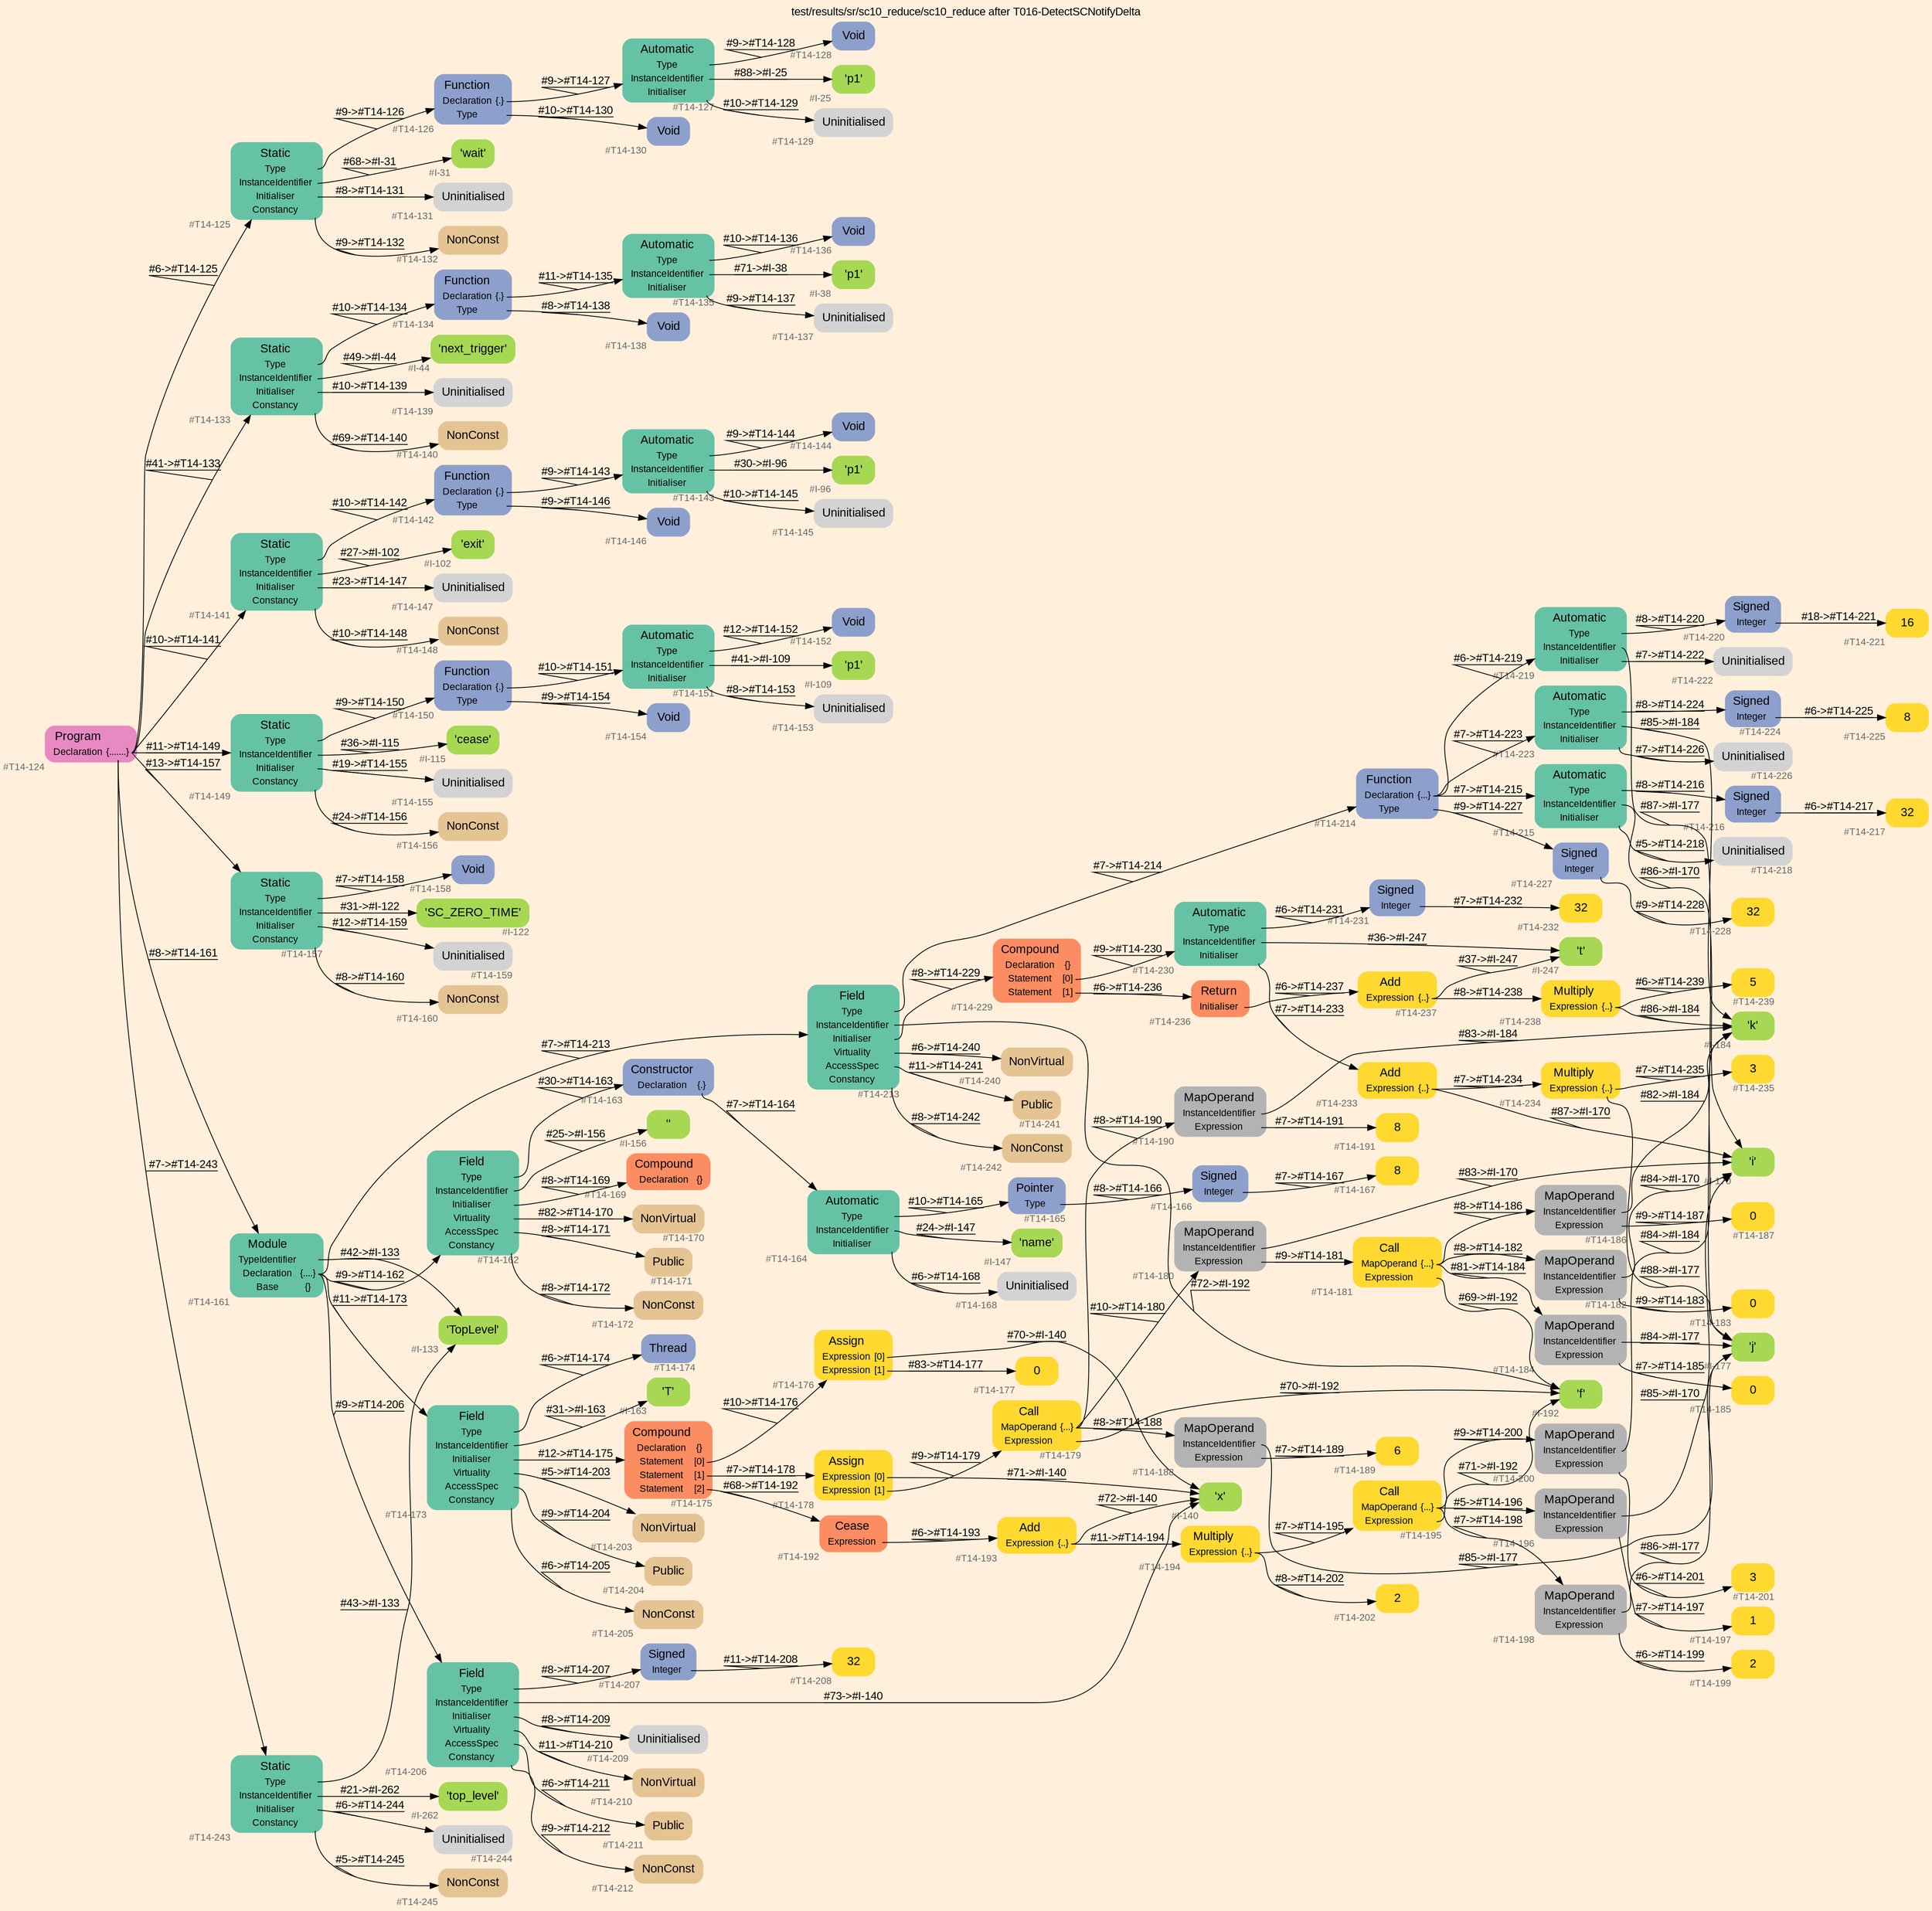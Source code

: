 digraph "test/results/sr/sc10_reduce/sc10_reduce after T016-DetectSCNotifyDelta" {
label = "test/results/sr/sc10_reduce/sc10_reduce after T016-DetectSCNotifyDelta"
labelloc = t
graph [
    rankdir = "LR"
    ranksep = 0.3
    bgcolor = antiquewhite1
    color = black
    fontcolor = black
    fontname = "Arial"
];
node [
    fontname = "Arial"
];
edge [
    fontname = "Arial"
];

// -------------------- node figure --------------------
// -------- block #T14-124 ----------
"#T14-124" [
    fillcolor = "/set28/4"
    xlabel = "#T14-124"
    fontsize = "12"
    fontcolor = grey40
    shape = "plaintext"
    label = <<TABLE BORDER="0" CELLBORDER="0" CELLSPACING="0">
     <TR><TD><FONT COLOR="black" POINT-SIZE="15">Program</FONT></TD></TR>
     <TR><TD><FONT COLOR="black" POINT-SIZE="12">Declaration</FONT></TD><TD PORT="port0"><FONT COLOR="black" POINT-SIZE="12">{.......}</FONT></TD></TR>
    </TABLE>>
    style = "rounded,filled"
];

// -------- block #T14-125 ----------
"#T14-125" [
    fillcolor = "/set28/1"
    xlabel = "#T14-125"
    fontsize = "12"
    fontcolor = grey40
    shape = "plaintext"
    label = <<TABLE BORDER="0" CELLBORDER="0" CELLSPACING="0">
     <TR><TD><FONT COLOR="black" POINT-SIZE="15">Static</FONT></TD></TR>
     <TR><TD><FONT COLOR="black" POINT-SIZE="12">Type</FONT></TD><TD PORT="port0"></TD></TR>
     <TR><TD><FONT COLOR="black" POINT-SIZE="12">InstanceIdentifier</FONT></TD><TD PORT="port1"></TD></TR>
     <TR><TD><FONT COLOR="black" POINT-SIZE="12">Initialiser</FONT></TD><TD PORT="port2"></TD></TR>
     <TR><TD><FONT COLOR="black" POINT-SIZE="12">Constancy</FONT></TD><TD PORT="port3"></TD></TR>
    </TABLE>>
    style = "rounded,filled"
];

// -------- block #T14-126 ----------
"#T14-126" [
    fillcolor = "/set28/3"
    xlabel = "#T14-126"
    fontsize = "12"
    fontcolor = grey40
    shape = "plaintext"
    label = <<TABLE BORDER="0" CELLBORDER="0" CELLSPACING="0">
     <TR><TD><FONT COLOR="black" POINT-SIZE="15">Function</FONT></TD></TR>
     <TR><TD><FONT COLOR="black" POINT-SIZE="12">Declaration</FONT></TD><TD PORT="port0"><FONT COLOR="black" POINT-SIZE="12">{.}</FONT></TD></TR>
     <TR><TD><FONT COLOR="black" POINT-SIZE="12">Type</FONT></TD><TD PORT="port1"></TD></TR>
    </TABLE>>
    style = "rounded,filled"
];

// -------- block #T14-127 ----------
"#T14-127" [
    fillcolor = "/set28/1"
    xlabel = "#T14-127"
    fontsize = "12"
    fontcolor = grey40
    shape = "plaintext"
    label = <<TABLE BORDER="0" CELLBORDER="0" CELLSPACING="0">
     <TR><TD><FONT COLOR="black" POINT-SIZE="15">Automatic</FONT></TD></TR>
     <TR><TD><FONT COLOR="black" POINT-SIZE="12">Type</FONT></TD><TD PORT="port0"></TD></TR>
     <TR><TD><FONT COLOR="black" POINT-SIZE="12">InstanceIdentifier</FONT></TD><TD PORT="port1"></TD></TR>
     <TR><TD><FONT COLOR="black" POINT-SIZE="12">Initialiser</FONT></TD><TD PORT="port2"></TD></TR>
    </TABLE>>
    style = "rounded,filled"
];

// -------- block #T14-128 ----------
"#T14-128" [
    fillcolor = "/set28/3"
    xlabel = "#T14-128"
    fontsize = "12"
    fontcolor = grey40
    shape = "plaintext"
    label = <<TABLE BORDER="0" CELLBORDER="0" CELLSPACING="0">
     <TR><TD><FONT COLOR="black" POINT-SIZE="15">Void</FONT></TD></TR>
    </TABLE>>
    style = "rounded,filled"
];

// -------- block #I-25 ----------
"#I-25" [
    fillcolor = "/set28/5"
    xlabel = "#I-25"
    fontsize = "12"
    fontcolor = grey40
    shape = "plaintext"
    label = <<TABLE BORDER="0" CELLBORDER="0" CELLSPACING="0">
     <TR><TD><FONT COLOR="black" POINT-SIZE="15">'p1'</FONT></TD></TR>
    </TABLE>>
    style = "rounded,filled"
];

// -------- block #T14-129 ----------
"#T14-129" [
    xlabel = "#T14-129"
    fontsize = "12"
    fontcolor = grey40
    shape = "plaintext"
    label = <<TABLE BORDER="0" CELLBORDER="0" CELLSPACING="0">
     <TR><TD><FONT COLOR="black" POINT-SIZE="15">Uninitialised</FONT></TD></TR>
    </TABLE>>
    style = "rounded,filled"
];

// -------- block #T14-130 ----------
"#T14-130" [
    fillcolor = "/set28/3"
    xlabel = "#T14-130"
    fontsize = "12"
    fontcolor = grey40
    shape = "plaintext"
    label = <<TABLE BORDER="0" CELLBORDER="0" CELLSPACING="0">
     <TR><TD><FONT COLOR="black" POINT-SIZE="15">Void</FONT></TD></TR>
    </TABLE>>
    style = "rounded,filled"
];

// -------- block #I-31 ----------
"#I-31" [
    fillcolor = "/set28/5"
    xlabel = "#I-31"
    fontsize = "12"
    fontcolor = grey40
    shape = "plaintext"
    label = <<TABLE BORDER="0" CELLBORDER="0" CELLSPACING="0">
     <TR><TD><FONT COLOR="black" POINT-SIZE="15">'wait'</FONT></TD></TR>
    </TABLE>>
    style = "rounded,filled"
];

// -------- block #T14-131 ----------
"#T14-131" [
    xlabel = "#T14-131"
    fontsize = "12"
    fontcolor = grey40
    shape = "plaintext"
    label = <<TABLE BORDER="0" CELLBORDER="0" CELLSPACING="0">
     <TR><TD><FONT COLOR="black" POINT-SIZE="15">Uninitialised</FONT></TD></TR>
    </TABLE>>
    style = "rounded,filled"
];

// -------- block #T14-132 ----------
"#T14-132" [
    fillcolor = "/set28/7"
    xlabel = "#T14-132"
    fontsize = "12"
    fontcolor = grey40
    shape = "plaintext"
    label = <<TABLE BORDER="0" CELLBORDER="0" CELLSPACING="0">
     <TR><TD><FONT COLOR="black" POINT-SIZE="15">NonConst</FONT></TD></TR>
    </TABLE>>
    style = "rounded,filled"
];

// -------- block #T14-133 ----------
"#T14-133" [
    fillcolor = "/set28/1"
    xlabel = "#T14-133"
    fontsize = "12"
    fontcolor = grey40
    shape = "plaintext"
    label = <<TABLE BORDER="0" CELLBORDER="0" CELLSPACING="0">
     <TR><TD><FONT COLOR="black" POINT-SIZE="15">Static</FONT></TD></TR>
     <TR><TD><FONT COLOR="black" POINT-SIZE="12">Type</FONT></TD><TD PORT="port0"></TD></TR>
     <TR><TD><FONT COLOR="black" POINT-SIZE="12">InstanceIdentifier</FONT></TD><TD PORT="port1"></TD></TR>
     <TR><TD><FONT COLOR="black" POINT-SIZE="12">Initialiser</FONT></TD><TD PORT="port2"></TD></TR>
     <TR><TD><FONT COLOR="black" POINT-SIZE="12">Constancy</FONT></TD><TD PORT="port3"></TD></TR>
    </TABLE>>
    style = "rounded,filled"
];

// -------- block #T14-134 ----------
"#T14-134" [
    fillcolor = "/set28/3"
    xlabel = "#T14-134"
    fontsize = "12"
    fontcolor = grey40
    shape = "plaintext"
    label = <<TABLE BORDER="0" CELLBORDER="0" CELLSPACING="0">
     <TR><TD><FONT COLOR="black" POINT-SIZE="15">Function</FONT></TD></TR>
     <TR><TD><FONT COLOR="black" POINT-SIZE="12">Declaration</FONT></TD><TD PORT="port0"><FONT COLOR="black" POINT-SIZE="12">{.}</FONT></TD></TR>
     <TR><TD><FONT COLOR="black" POINT-SIZE="12">Type</FONT></TD><TD PORT="port1"></TD></TR>
    </TABLE>>
    style = "rounded,filled"
];

// -------- block #T14-135 ----------
"#T14-135" [
    fillcolor = "/set28/1"
    xlabel = "#T14-135"
    fontsize = "12"
    fontcolor = grey40
    shape = "plaintext"
    label = <<TABLE BORDER="0" CELLBORDER="0" CELLSPACING="0">
     <TR><TD><FONT COLOR="black" POINT-SIZE="15">Automatic</FONT></TD></TR>
     <TR><TD><FONT COLOR="black" POINT-SIZE="12">Type</FONT></TD><TD PORT="port0"></TD></TR>
     <TR><TD><FONT COLOR="black" POINT-SIZE="12">InstanceIdentifier</FONT></TD><TD PORT="port1"></TD></TR>
     <TR><TD><FONT COLOR="black" POINT-SIZE="12">Initialiser</FONT></TD><TD PORT="port2"></TD></TR>
    </TABLE>>
    style = "rounded,filled"
];

// -------- block #T14-136 ----------
"#T14-136" [
    fillcolor = "/set28/3"
    xlabel = "#T14-136"
    fontsize = "12"
    fontcolor = grey40
    shape = "plaintext"
    label = <<TABLE BORDER="0" CELLBORDER="0" CELLSPACING="0">
     <TR><TD><FONT COLOR="black" POINT-SIZE="15">Void</FONT></TD></TR>
    </TABLE>>
    style = "rounded,filled"
];

// -------- block #I-38 ----------
"#I-38" [
    fillcolor = "/set28/5"
    xlabel = "#I-38"
    fontsize = "12"
    fontcolor = grey40
    shape = "plaintext"
    label = <<TABLE BORDER="0" CELLBORDER="0" CELLSPACING="0">
     <TR><TD><FONT COLOR="black" POINT-SIZE="15">'p1'</FONT></TD></TR>
    </TABLE>>
    style = "rounded,filled"
];

// -------- block #T14-137 ----------
"#T14-137" [
    xlabel = "#T14-137"
    fontsize = "12"
    fontcolor = grey40
    shape = "plaintext"
    label = <<TABLE BORDER="0" CELLBORDER="0" CELLSPACING="0">
     <TR><TD><FONT COLOR="black" POINT-SIZE="15">Uninitialised</FONT></TD></TR>
    </TABLE>>
    style = "rounded,filled"
];

// -------- block #T14-138 ----------
"#T14-138" [
    fillcolor = "/set28/3"
    xlabel = "#T14-138"
    fontsize = "12"
    fontcolor = grey40
    shape = "plaintext"
    label = <<TABLE BORDER="0" CELLBORDER="0" CELLSPACING="0">
     <TR><TD><FONT COLOR="black" POINT-SIZE="15">Void</FONT></TD></TR>
    </TABLE>>
    style = "rounded,filled"
];

// -------- block #I-44 ----------
"#I-44" [
    fillcolor = "/set28/5"
    xlabel = "#I-44"
    fontsize = "12"
    fontcolor = grey40
    shape = "plaintext"
    label = <<TABLE BORDER="0" CELLBORDER="0" CELLSPACING="0">
     <TR><TD><FONT COLOR="black" POINT-SIZE="15">'next_trigger'</FONT></TD></TR>
    </TABLE>>
    style = "rounded,filled"
];

// -------- block #T14-139 ----------
"#T14-139" [
    xlabel = "#T14-139"
    fontsize = "12"
    fontcolor = grey40
    shape = "plaintext"
    label = <<TABLE BORDER="0" CELLBORDER="0" CELLSPACING="0">
     <TR><TD><FONT COLOR="black" POINT-SIZE="15">Uninitialised</FONT></TD></TR>
    </TABLE>>
    style = "rounded,filled"
];

// -------- block #T14-140 ----------
"#T14-140" [
    fillcolor = "/set28/7"
    xlabel = "#T14-140"
    fontsize = "12"
    fontcolor = grey40
    shape = "plaintext"
    label = <<TABLE BORDER="0" CELLBORDER="0" CELLSPACING="0">
     <TR><TD><FONT COLOR="black" POINT-SIZE="15">NonConst</FONT></TD></TR>
    </TABLE>>
    style = "rounded,filled"
];

// -------- block #T14-141 ----------
"#T14-141" [
    fillcolor = "/set28/1"
    xlabel = "#T14-141"
    fontsize = "12"
    fontcolor = grey40
    shape = "plaintext"
    label = <<TABLE BORDER="0" CELLBORDER="0" CELLSPACING="0">
     <TR><TD><FONT COLOR="black" POINT-SIZE="15">Static</FONT></TD></TR>
     <TR><TD><FONT COLOR="black" POINT-SIZE="12">Type</FONT></TD><TD PORT="port0"></TD></TR>
     <TR><TD><FONT COLOR="black" POINT-SIZE="12">InstanceIdentifier</FONT></TD><TD PORT="port1"></TD></TR>
     <TR><TD><FONT COLOR="black" POINT-SIZE="12">Initialiser</FONT></TD><TD PORT="port2"></TD></TR>
     <TR><TD><FONT COLOR="black" POINT-SIZE="12">Constancy</FONT></TD><TD PORT="port3"></TD></TR>
    </TABLE>>
    style = "rounded,filled"
];

// -------- block #T14-142 ----------
"#T14-142" [
    fillcolor = "/set28/3"
    xlabel = "#T14-142"
    fontsize = "12"
    fontcolor = grey40
    shape = "plaintext"
    label = <<TABLE BORDER="0" CELLBORDER="0" CELLSPACING="0">
     <TR><TD><FONT COLOR="black" POINT-SIZE="15">Function</FONT></TD></TR>
     <TR><TD><FONT COLOR="black" POINT-SIZE="12">Declaration</FONT></TD><TD PORT="port0"><FONT COLOR="black" POINT-SIZE="12">{.}</FONT></TD></TR>
     <TR><TD><FONT COLOR="black" POINT-SIZE="12">Type</FONT></TD><TD PORT="port1"></TD></TR>
    </TABLE>>
    style = "rounded,filled"
];

// -------- block #T14-143 ----------
"#T14-143" [
    fillcolor = "/set28/1"
    xlabel = "#T14-143"
    fontsize = "12"
    fontcolor = grey40
    shape = "plaintext"
    label = <<TABLE BORDER="0" CELLBORDER="0" CELLSPACING="0">
     <TR><TD><FONT COLOR="black" POINT-SIZE="15">Automatic</FONT></TD></TR>
     <TR><TD><FONT COLOR="black" POINT-SIZE="12">Type</FONT></TD><TD PORT="port0"></TD></TR>
     <TR><TD><FONT COLOR="black" POINT-SIZE="12">InstanceIdentifier</FONT></TD><TD PORT="port1"></TD></TR>
     <TR><TD><FONT COLOR="black" POINT-SIZE="12">Initialiser</FONT></TD><TD PORT="port2"></TD></TR>
    </TABLE>>
    style = "rounded,filled"
];

// -------- block #T14-144 ----------
"#T14-144" [
    fillcolor = "/set28/3"
    xlabel = "#T14-144"
    fontsize = "12"
    fontcolor = grey40
    shape = "plaintext"
    label = <<TABLE BORDER="0" CELLBORDER="0" CELLSPACING="0">
     <TR><TD><FONT COLOR="black" POINT-SIZE="15">Void</FONT></TD></TR>
    </TABLE>>
    style = "rounded,filled"
];

// -------- block #I-96 ----------
"#I-96" [
    fillcolor = "/set28/5"
    xlabel = "#I-96"
    fontsize = "12"
    fontcolor = grey40
    shape = "plaintext"
    label = <<TABLE BORDER="0" CELLBORDER="0" CELLSPACING="0">
     <TR><TD><FONT COLOR="black" POINT-SIZE="15">'p1'</FONT></TD></TR>
    </TABLE>>
    style = "rounded,filled"
];

// -------- block #T14-145 ----------
"#T14-145" [
    xlabel = "#T14-145"
    fontsize = "12"
    fontcolor = grey40
    shape = "plaintext"
    label = <<TABLE BORDER="0" CELLBORDER="0" CELLSPACING="0">
     <TR><TD><FONT COLOR="black" POINT-SIZE="15">Uninitialised</FONT></TD></TR>
    </TABLE>>
    style = "rounded,filled"
];

// -------- block #T14-146 ----------
"#T14-146" [
    fillcolor = "/set28/3"
    xlabel = "#T14-146"
    fontsize = "12"
    fontcolor = grey40
    shape = "plaintext"
    label = <<TABLE BORDER="0" CELLBORDER="0" CELLSPACING="0">
     <TR><TD><FONT COLOR="black" POINT-SIZE="15">Void</FONT></TD></TR>
    </TABLE>>
    style = "rounded,filled"
];

// -------- block #I-102 ----------
"#I-102" [
    fillcolor = "/set28/5"
    xlabel = "#I-102"
    fontsize = "12"
    fontcolor = grey40
    shape = "plaintext"
    label = <<TABLE BORDER="0" CELLBORDER="0" CELLSPACING="0">
     <TR><TD><FONT COLOR="black" POINT-SIZE="15">'exit'</FONT></TD></TR>
    </TABLE>>
    style = "rounded,filled"
];

// -------- block #T14-147 ----------
"#T14-147" [
    xlabel = "#T14-147"
    fontsize = "12"
    fontcolor = grey40
    shape = "plaintext"
    label = <<TABLE BORDER="0" CELLBORDER="0" CELLSPACING="0">
     <TR><TD><FONT COLOR="black" POINT-SIZE="15">Uninitialised</FONT></TD></TR>
    </TABLE>>
    style = "rounded,filled"
];

// -------- block #T14-148 ----------
"#T14-148" [
    fillcolor = "/set28/7"
    xlabel = "#T14-148"
    fontsize = "12"
    fontcolor = grey40
    shape = "plaintext"
    label = <<TABLE BORDER="0" CELLBORDER="0" CELLSPACING="0">
     <TR><TD><FONT COLOR="black" POINT-SIZE="15">NonConst</FONT></TD></TR>
    </TABLE>>
    style = "rounded,filled"
];

// -------- block #T14-149 ----------
"#T14-149" [
    fillcolor = "/set28/1"
    xlabel = "#T14-149"
    fontsize = "12"
    fontcolor = grey40
    shape = "plaintext"
    label = <<TABLE BORDER="0" CELLBORDER="0" CELLSPACING="0">
     <TR><TD><FONT COLOR="black" POINT-SIZE="15">Static</FONT></TD></TR>
     <TR><TD><FONT COLOR="black" POINT-SIZE="12">Type</FONT></TD><TD PORT="port0"></TD></TR>
     <TR><TD><FONT COLOR="black" POINT-SIZE="12">InstanceIdentifier</FONT></TD><TD PORT="port1"></TD></TR>
     <TR><TD><FONT COLOR="black" POINT-SIZE="12">Initialiser</FONT></TD><TD PORT="port2"></TD></TR>
     <TR><TD><FONT COLOR="black" POINT-SIZE="12">Constancy</FONT></TD><TD PORT="port3"></TD></TR>
    </TABLE>>
    style = "rounded,filled"
];

// -------- block #T14-150 ----------
"#T14-150" [
    fillcolor = "/set28/3"
    xlabel = "#T14-150"
    fontsize = "12"
    fontcolor = grey40
    shape = "plaintext"
    label = <<TABLE BORDER="0" CELLBORDER="0" CELLSPACING="0">
     <TR><TD><FONT COLOR="black" POINT-SIZE="15">Function</FONT></TD></TR>
     <TR><TD><FONT COLOR="black" POINT-SIZE="12">Declaration</FONT></TD><TD PORT="port0"><FONT COLOR="black" POINT-SIZE="12">{.}</FONT></TD></TR>
     <TR><TD><FONT COLOR="black" POINT-SIZE="12">Type</FONT></TD><TD PORT="port1"></TD></TR>
    </TABLE>>
    style = "rounded,filled"
];

// -------- block #T14-151 ----------
"#T14-151" [
    fillcolor = "/set28/1"
    xlabel = "#T14-151"
    fontsize = "12"
    fontcolor = grey40
    shape = "plaintext"
    label = <<TABLE BORDER="0" CELLBORDER="0" CELLSPACING="0">
     <TR><TD><FONT COLOR="black" POINT-SIZE="15">Automatic</FONT></TD></TR>
     <TR><TD><FONT COLOR="black" POINT-SIZE="12">Type</FONT></TD><TD PORT="port0"></TD></TR>
     <TR><TD><FONT COLOR="black" POINT-SIZE="12">InstanceIdentifier</FONT></TD><TD PORT="port1"></TD></TR>
     <TR><TD><FONT COLOR="black" POINT-SIZE="12">Initialiser</FONT></TD><TD PORT="port2"></TD></TR>
    </TABLE>>
    style = "rounded,filled"
];

// -------- block #T14-152 ----------
"#T14-152" [
    fillcolor = "/set28/3"
    xlabel = "#T14-152"
    fontsize = "12"
    fontcolor = grey40
    shape = "plaintext"
    label = <<TABLE BORDER="0" CELLBORDER="0" CELLSPACING="0">
     <TR><TD><FONT COLOR="black" POINT-SIZE="15">Void</FONT></TD></TR>
    </TABLE>>
    style = "rounded,filled"
];

// -------- block #I-109 ----------
"#I-109" [
    fillcolor = "/set28/5"
    xlabel = "#I-109"
    fontsize = "12"
    fontcolor = grey40
    shape = "plaintext"
    label = <<TABLE BORDER="0" CELLBORDER="0" CELLSPACING="0">
     <TR><TD><FONT COLOR="black" POINT-SIZE="15">'p1'</FONT></TD></TR>
    </TABLE>>
    style = "rounded,filled"
];

// -------- block #T14-153 ----------
"#T14-153" [
    xlabel = "#T14-153"
    fontsize = "12"
    fontcolor = grey40
    shape = "plaintext"
    label = <<TABLE BORDER="0" CELLBORDER="0" CELLSPACING="0">
     <TR><TD><FONT COLOR="black" POINT-SIZE="15">Uninitialised</FONT></TD></TR>
    </TABLE>>
    style = "rounded,filled"
];

// -------- block #T14-154 ----------
"#T14-154" [
    fillcolor = "/set28/3"
    xlabel = "#T14-154"
    fontsize = "12"
    fontcolor = grey40
    shape = "plaintext"
    label = <<TABLE BORDER="0" CELLBORDER="0" CELLSPACING="0">
     <TR><TD><FONT COLOR="black" POINT-SIZE="15">Void</FONT></TD></TR>
    </TABLE>>
    style = "rounded,filled"
];

// -------- block #I-115 ----------
"#I-115" [
    fillcolor = "/set28/5"
    xlabel = "#I-115"
    fontsize = "12"
    fontcolor = grey40
    shape = "plaintext"
    label = <<TABLE BORDER="0" CELLBORDER="0" CELLSPACING="0">
     <TR><TD><FONT COLOR="black" POINT-SIZE="15">'cease'</FONT></TD></TR>
    </TABLE>>
    style = "rounded,filled"
];

// -------- block #T14-155 ----------
"#T14-155" [
    xlabel = "#T14-155"
    fontsize = "12"
    fontcolor = grey40
    shape = "plaintext"
    label = <<TABLE BORDER="0" CELLBORDER="0" CELLSPACING="0">
     <TR><TD><FONT COLOR="black" POINT-SIZE="15">Uninitialised</FONT></TD></TR>
    </TABLE>>
    style = "rounded,filled"
];

// -------- block #T14-156 ----------
"#T14-156" [
    fillcolor = "/set28/7"
    xlabel = "#T14-156"
    fontsize = "12"
    fontcolor = grey40
    shape = "plaintext"
    label = <<TABLE BORDER="0" CELLBORDER="0" CELLSPACING="0">
     <TR><TD><FONT COLOR="black" POINT-SIZE="15">NonConst</FONT></TD></TR>
    </TABLE>>
    style = "rounded,filled"
];

// -------- block #T14-157 ----------
"#T14-157" [
    fillcolor = "/set28/1"
    xlabel = "#T14-157"
    fontsize = "12"
    fontcolor = grey40
    shape = "plaintext"
    label = <<TABLE BORDER="0" CELLBORDER="0" CELLSPACING="0">
     <TR><TD><FONT COLOR="black" POINT-SIZE="15">Static</FONT></TD></TR>
     <TR><TD><FONT COLOR="black" POINT-SIZE="12">Type</FONT></TD><TD PORT="port0"></TD></TR>
     <TR><TD><FONT COLOR="black" POINT-SIZE="12">InstanceIdentifier</FONT></TD><TD PORT="port1"></TD></TR>
     <TR><TD><FONT COLOR="black" POINT-SIZE="12">Initialiser</FONT></TD><TD PORT="port2"></TD></TR>
     <TR><TD><FONT COLOR="black" POINT-SIZE="12">Constancy</FONT></TD><TD PORT="port3"></TD></TR>
    </TABLE>>
    style = "rounded,filled"
];

// -------- block #T14-158 ----------
"#T14-158" [
    fillcolor = "/set28/3"
    xlabel = "#T14-158"
    fontsize = "12"
    fontcolor = grey40
    shape = "plaintext"
    label = <<TABLE BORDER="0" CELLBORDER="0" CELLSPACING="0">
     <TR><TD><FONT COLOR="black" POINT-SIZE="15">Void</FONT></TD></TR>
    </TABLE>>
    style = "rounded,filled"
];

// -------- block #I-122 ----------
"#I-122" [
    fillcolor = "/set28/5"
    xlabel = "#I-122"
    fontsize = "12"
    fontcolor = grey40
    shape = "plaintext"
    label = <<TABLE BORDER="0" CELLBORDER="0" CELLSPACING="0">
     <TR><TD><FONT COLOR="black" POINT-SIZE="15">'SC_ZERO_TIME'</FONT></TD></TR>
    </TABLE>>
    style = "rounded,filled"
];

// -------- block #T14-159 ----------
"#T14-159" [
    xlabel = "#T14-159"
    fontsize = "12"
    fontcolor = grey40
    shape = "plaintext"
    label = <<TABLE BORDER="0" CELLBORDER="0" CELLSPACING="0">
     <TR><TD><FONT COLOR="black" POINT-SIZE="15">Uninitialised</FONT></TD></TR>
    </TABLE>>
    style = "rounded,filled"
];

// -------- block #T14-160 ----------
"#T14-160" [
    fillcolor = "/set28/7"
    xlabel = "#T14-160"
    fontsize = "12"
    fontcolor = grey40
    shape = "plaintext"
    label = <<TABLE BORDER="0" CELLBORDER="0" CELLSPACING="0">
     <TR><TD><FONT COLOR="black" POINT-SIZE="15">NonConst</FONT></TD></TR>
    </TABLE>>
    style = "rounded,filled"
];

// -------- block #T14-161 ----------
"#T14-161" [
    fillcolor = "/set28/1"
    xlabel = "#T14-161"
    fontsize = "12"
    fontcolor = grey40
    shape = "plaintext"
    label = <<TABLE BORDER="0" CELLBORDER="0" CELLSPACING="0">
     <TR><TD><FONT COLOR="black" POINT-SIZE="15">Module</FONT></TD></TR>
     <TR><TD><FONT COLOR="black" POINT-SIZE="12">TypeIdentifier</FONT></TD><TD PORT="port0"></TD></TR>
     <TR><TD><FONT COLOR="black" POINT-SIZE="12">Declaration</FONT></TD><TD PORT="port1"><FONT COLOR="black" POINT-SIZE="12">{....}</FONT></TD></TR>
     <TR><TD><FONT COLOR="black" POINT-SIZE="12">Base</FONT></TD><TD PORT="port2"><FONT COLOR="black" POINT-SIZE="12">{}</FONT></TD></TR>
    </TABLE>>
    style = "rounded,filled"
];

// -------- block #I-133 ----------
"#I-133" [
    fillcolor = "/set28/5"
    xlabel = "#I-133"
    fontsize = "12"
    fontcolor = grey40
    shape = "plaintext"
    label = <<TABLE BORDER="0" CELLBORDER="0" CELLSPACING="0">
     <TR><TD><FONT COLOR="black" POINT-SIZE="15">'TopLevel'</FONT></TD></TR>
    </TABLE>>
    style = "rounded,filled"
];

// -------- block #T14-162 ----------
"#T14-162" [
    fillcolor = "/set28/1"
    xlabel = "#T14-162"
    fontsize = "12"
    fontcolor = grey40
    shape = "plaintext"
    label = <<TABLE BORDER="0" CELLBORDER="0" CELLSPACING="0">
     <TR><TD><FONT COLOR="black" POINT-SIZE="15">Field</FONT></TD></TR>
     <TR><TD><FONT COLOR="black" POINT-SIZE="12">Type</FONT></TD><TD PORT="port0"></TD></TR>
     <TR><TD><FONT COLOR="black" POINT-SIZE="12">InstanceIdentifier</FONT></TD><TD PORT="port1"></TD></TR>
     <TR><TD><FONT COLOR="black" POINT-SIZE="12">Initialiser</FONT></TD><TD PORT="port2"></TD></TR>
     <TR><TD><FONT COLOR="black" POINT-SIZE="12">Virtuality</FONT></TD><TD PORT="port3"></TD></TR>
     <TR><TD><FONT COLOR="black" POINT-SIZE="12">AccessSpec</FONT></TD><TD PORT="port4"></TD></TR>
     <TR><TD><FONT COLOR="black" POINT-SIZE="12">Constancy</FONT></TD><TD PORT="port5"></TD></TR>
    </TABLE>>
    style = "rounded,filled"
];

// -------- block #T14-163 ----------
"#T14-163" [
    fillcolor = "/set28/3"
    xlabel = "#T14-163"
    fontsize = "12"
    fontcolor = grey40
    shape = "plaintext"
    label = <<TABLE BORDER="0" CELLBORDER="0" CELLSPACING="0">
     <TR><TD><FONT COLOR="black" POINT-SIZE="15">Constructor</FONT></TD></TR>
     <TR><TD><FONT COLOR="black" POINT-SIZE="12">Declaration</FONT></TD><TD PORT="port0"><FONT COLOR="black" POINT-SIZE="12">{.}</FONT></TD></TR>
    </TABLE>>
    style = "rounded,filled"
];

// -------- block #T14-164 ----------
"#T14-164" [
    fillcolor = "/set28/1"
    xlabel = "#T14-164"
    fontsize = "12"
    fontcolor = grey40
    shape = "plaintext"
    label = <<TABLE BORDER="0" CELLBORDER="0" CELLSPACING="0">
     <TR><TD><FONT COLOR="black" POINT-SIZE="15">Automatic</FONT></TD></TR>
     <TR><TD><FONT COLOR="black" POINT-SIZE="12">Type</FONT></TD><TD PORT="port0"></TD></TR>
     <TR><TD><FONT COLOR="black" POINT-SIZE="12">InstanceIdentifier</FONT></TD><TD PORT="port1"></TD></TR>
     <TR><TD><FONT COLOR="black" POINT-SIZE="12">Initialiser</FONT></TD><TD PORT="port2"></TD></TR>
    </TABLE>>
    style = "rounded,filled"
];

// -------- block #T14-165 ----------
"#T14-165" [
    fillcolor = "/set28/3"
    xlabel = "#T14-165"
    fontsize = "12"
    fontcolor = grey40
    shape = "plaintext"
    label = <<TABLE BORDER="0" CELLBORDER="0" CELLSPACING="0">
     <TR><TD><FONT COLOR="black" POINT-SIZE="15">Pointer</FONT></TD></TR>
     <TR><TD><FONT COLOR="black" POINT-SIZE="12">Type</FONT></TD><TD PORT="port0"></TD></TR>
    </TABLE>>
    style = "rounded,filled"
];

// -------- block #T14-166 ----------
"#T14-166" [
    fillcolor = "/set28/3"
    xlabel = "#T14-166"
    fontsize = "12"
    fontcolor = grey40
    shape = "plaintext"
    label = <<TABLE BORDER="0" CELLBORDER="0" CELLSPACING="0">
     <TR><TD><FONT COLOR="black" POINT-SIZE="15">Signed</FONT></TD></TR>
     <TR><TD><FONT COLOR="black" POINT-SIZE="12">Integer</FONT></TD><TD PORT="port0"></TD></TR>
    </TABLE>>
    style = "rounded,filled"
];

// -------- block #T14-167 ----------
"#T14-167" [
    fillcolor = "/set28/6"
    xlabel = "#T14-167"
    fontsize = "12"
    fontcolor = grey40
    shape = "plaintext"
    label = <<TABLE BORDER="0" CELLBORDER="0" CELLSPACING="0">
     <TR><TD><FONT COLOR="black" POINT-SIZE="15">8</FONT></TD></TR>
    </TABLE>>
    style = "rounded,filled"
];

// -------- block #I-147 ----------
"#I-147" [
    fillcolor = "/set28/5"
    xlabel = "#I-147"
    fontsize = "12"
    fontcolor = grey40
    shape = "plaintext"
    label = <<TABLE BORDER="0" CELLBORDER="0" CELLSPACING="0">
     <TR><TD><FONT COLOR="black" POINT-SIZE="15">'name'</FONT></TD></TR>
    </TABLE>>
    style = "rounded,filled"
];

// -------- block #T14-168 ----------
"#T14-168" [
    xlabel = "#T14-168"
    fontsize = "12"
    fontcolor = grey40
    shape = "plaintext"
    label = <<TABLE BORDER="0" CELLBORDER="0" CELLSPACING="0">
     <TR><TD><FONT COLOR="black" POINT-SIZE="15">Uninitialised</FONT></TD></TR>
    </TABLE>>
    style = "rounded,filled"
];

// -------- block #I-156 ----------
"#I-156" [
    fillcolor = "/set28/5"
    xlabel = "#I-156"
    fontsize = "12"
    fontcolor = grey40
    shape = "plaintext"
    label = <<TABLE BORDER="0" CELLBORDER="0" CELLSPACING="0">
     <TR><TD><FONT COLOR="black" POINT-SIZE="15">''</FONT></TD></TR>
    </TABLE>>
    style = "rounded,filled"
];

// -------- block #T14-169 ----------
"#T14-169" [
    fillcolor = "/set28/2"
    xlabel = "#T14-169"
    fontsize = "12"
    fontcolor = grey40
    shape = "plaintext"
    label = <<TABLE BORDER="0" CELLBORDER="0" CELLSPACING="0">
     <TR><TD><FONT COLOR="black" POINT-SIZE="15">Compound</FONT></TD></TR>
     <TR><TD><FONT COLOR="black" POINT-SIZE="12">Declaration</FONT></TD><TD PORT="port0"><FONT COLOR="black" POINT-SIZE="12">{}</FONT></TD></TR>
    </TABLE>>
    style = "rounded,filled"
];

// -------- block #T14-170 ----------
"#T14-170" [
    fillcolor = "/set28/7"
    xlabel = "#T14-170"
    fontsize = "12"
    fontcolor = grey40
    shape = "plaintext"
    label = <<TABLE BORDER="0" CELLBORDER="0" CELLSPACING="0">
     <TR><TD><FONT COLOR="black" POINT-SIZE="15">NonVirtual</FONT></TD></TR>
    </TABLE>>
    style = "rounded,filled"
];

// -------- block #T14-171 ----------
"#T14-171" [
    fillcolor = "/set28/7"
    xlabel = "#T14-171"
    fontsize = "12"
    fontcolor = grey40
    shape = "plaintext"
    label = <<TABLE BORDER="0" CELLBORDER="0" CELLSPACING="0">
     <TR><TD><FONT COLOR="black" POINT-SIZE="15">Public</FONT></TD></TR>
    </TABLE>>
    style = "rounded,filled"
];

// -------- block #T14-172 ----------
"#T14-172" [
    fillcolor = "/set28/7"
    xlabel = "#T14-172"
    fontsize = "12"
    fontcolor = grey40
    shape = "plaintext"
    label = <<TABLE BORDER="0" CELLBORDER="0" CELLSPACING="0">
     <TR><TD><FONT COLOR="black" POINT-SIZE="15">NonConst</FONT></TD></TR>
    </TABLE>>
    style = "rounded,filled"
];

// -------- block #T14-173 ----------
"#T14-173" [
    fillcolor = "/set28/1"
    xlabel = "#T14-173"
    fontsize = "12"
    fontcolor = grey40
    shape = "plaintext"
    label = <<TABLE BORDER="0" CELLBORDER="0" CELLSPACING="0">
     <TR><TD><FONT COLOR="black" POINT-SIZE="15">Field</FONT></TD></TR>
     <TR><TD><FONT COLOR="black" POINT-SIZE="12">Type</FONT></TD><TD PORT="port0"></TD></TR>
     <TR><TD><FONT COLOR="black" POINT-SIZE="12">InstanceIdentifier</FONT></TD><TD PORT="port1"></TD></TR>
     <TR><TD><FONT COLOR="black" POINT-SIZE="12">Initialiser</FONT></TD><TD PORT="port2"></TD></TR>
     <TR><TD><FONT COLOR="black" POINT-SIZE="12">Virtuality</FONT></TD><TD PORT="port3"></TD></TR>
     <TR><TD><FONT COLOR="black" POINT-SIZE="12">AccessSpec</FONT></TD><TD PORT="port4"></TD></TR>
     <TR><TD><FONT COLOR="black" POINT-SIZE="12">Constancy</FONT></TD><TD PORT="port5"></TD></TR>
    </TABLE>>
    style = "rounded,filled"
];

// -------- block #T14-174 ----------
"#T14-174" [
    fillcolor = "/set28/3"
    xlabel = "#T14-174"
    fontsize = "12"
    fontcolor = grey40
    shape = "plaintext"
    label = <<TABLE BORDER="0" CELLBORDER="0" CELLSPACING="0">
     <TR><TD><FONT COLOR="black" POINT-SIZE="15">Thread</FONT></TD></TR>
    </TABLE>>
    style = "rounded,filled"
];

// -------- block #I-163 ----------
"#I-163" [
    fillcolor = "/set28/5"
    xlabel = "#I-163"
    fontsize = "12"
    fontcolor = grey40
    shape = "plaintext"
    label = <<TABLE BORDER="0" CELLBORDER="0" CELLSPACING="0">
     <TR><TD><FONT COLOR="black" POINT-SIZE="15">'T'</FONT></TD></TR>
    </TABLE>>
    style = "rounded,filled"
];

// -------- block #T14-175 ----------
"#T14-175" [
    fillcolor = "/set28/2"
    xlabel = "#T14-175"
    fontsize = "12"
    fontcolor = grey40
    shape = "plaintext"
    label = <<TABLE BORDER="0" CELLBORDER="0" CELLSPACING="0">
     <TR><TD><FONT COLOR="black" POINT-SIZE="15">Compound</FONT></TD></TR>
     <TR><TD><FONT COLOR="black" POINT-SIZE="12">Declaration</FONT></TD><TD PORT="port0"><FONT COLOR="black" POINT-SIZE="12">{}</FONT></TD></TR>
     <TR><TD><FONT COLOR="black" POINT-SIZE="12">Statement</FONT></TD><TD PORT="port1"><FONT COLOR="black" POINT-SIZE="12">[0]</FONT></TD></TR>
     <TR><TD><FONT COLOR="black" POINT-SIZE="12">Statement</FONT></TD><TD PORT="port2"><FONT COLOR="black" POINT-SIZE="12">[1]</FONT></TD></TR>
     <TR><TD><FONT COLOR="black" POINT-SIZE="12">Statement</FONT></TD><TD PORT="port3"><FONT COLOR="black" POINT-SIZE="12">[2]</FONT></TD></TR>
    </TABLE>>
    style = "rounded,filled"
];

// -------- block #T14-176 ----------
"#T14-176" [
    fillcolor = "/set28/6"
    xlabel = "#T14-176"
    fontsize = "12"
    fontcolor = grey40
    shape = "plaintext"
    label = <<TABLE BORDER="0" CELLBORDER="0" CELLSPACING="0">
     <TR><TD><FONT COLOR="black" POINT-SIZE="15">Assign</FONT></TD></TR>
     <TR><TD><FONT COLOR="black" POINT-SIZE="12">Expression</FONT></TD><TD PORT="port0"><FONT COLOR="black" POINT-SIZE="12">[0]</FONT></TD></TR>
     <TR><TD><FONT COLOR="black" POINT-SIZE="12">Expression</FONT></TD><TD PORT="port1"><FONT COLOR="black" POINT-SIZE="12">[1]</FONT></TD></TR>
    </TABLE>>
    style = "rounded,filled"
];

// -------- block #I-140 ----------
"#I-140" [
    fillcolor = "/set28/5"
    xlabel = "#I-140"
    fontsize = "12"
    fontcolor = grey40
    shape = "plaintext"
    label = <<TABLE BORDER="0" CELLBORDER="0" CELLSPACING="0">
     <TR><TD><FONT COLOR="black" POINT-SIZE="15">'x'</FONT></TD></TR>
    </TABLE>>
    style = "rounded,filled"
];

// -------- block #T14-177 ----------
"#T14-177" [
    fillcolor = "/set28/6"
    xlabel = "#T14-177"
    fontsize = "12"
    fontcolor = grey40
    shape = "plaintext"
    label = <<TABLE BORDER="0" CELLBORDER="0" CELLSPACING="0">
     <TR><TD><FONT COLOR="black" POINT-SIZE="15">0</FONT></TD></TR>
    </TABLE>>
    style = "rounded,filled"
];

// -------- block #T14-178 ----------
"#T14-178" [
    fillcolor = "/set28/6"
    xlabel = "#T14-178"
    fontsize = "12"
    fontcolor = grey40
    shape = "plaintext"
    label = <<TABLE BORDER="0" CELLBORDER="0" CELLSPACING="0">
     <TR><TD><FONT COLOR="black" POINT-SIZE="15">Assign</FONT></TD></TR>
     <TR><TD><FONT COLOR="black" POINT-SIZE="12">Expression</FONT></TD><TD PORT="port0"><FONT COLOR="black" POINT-SIZE="12">[0]</FONT></TD></TR>
     <TR><TD><FONT COLOR="black" POINT-SIZE="12">Expression</FONT></TD><TD PORT="port1"><FONT COLOR="black" POINT-SIZE="12">[1]</FONT></TD></TR>
    </TABLE>>
    style = "rounded,filled"
];

// -------- block #T14-179 ----------
"#T14-179" [
    fillcolor = "/set28/6"
    xlabel = "#T14-179"
    fontsize = "12"
    fontcolor = grey40
    shape = "plaintext"
    label = <<TABLE BORDER="0" CELLBORDER="0" CELLSPACING="0">
     <TR><TD><FONT COLOR="black" POINT-SIZE="15">Call</FONT></TD></TR>
     <TR><TD><FONT COLOR="black" POINT-SIZE="12">MapOperand</FONT></TD><TD PORT="port0"><FONT COLOR="black" POINT-SIZE="12">{...}</FONT></TD></TR>
     <TR><TD><FONT COLOR="black" POINT-SIZE="12">Expression</FONT></TD><TD PORT="port1"></TD></TR>
    </TABLE>>
    style = "rounded,filled"
];

// -------- block #T14-180 ----------
"#T14-180" [
    fillcolor = "/set28/8"
    xlabel = "#T14-180"
    fontsize = "12"
    fontcolor = grey40
    shape = "plaintext"
    label = <<TABLE BORDER="0" CELLBORDER="0" CELLSPACING="0">
     <TR><TD><FONT COLOR="black" POINT-SIZE="15">MapOperand</FONT></TD></TR>
     <TR><TD><FONT COLOR="black" POINT-SIZE="12">InstanceIdentifier</FONT></TD><TD PORT="port0"></TD></TR>
     <TR><TD><FONT COLOR="black" POINT-SIZE="12">Expression</FONT></TD><TD PORT="port1"></TD></TR>
    </TABLE>>
    style = "rounded,filled"
];

// -------- block #I-170 ----------
"#I-170" [
    fillcolor = "/set28/5"
    xlabel = "#I-170"
    fontsize = "12"
    fontcolor = grey40
    shape = "plaintext"
    label = <<TABLE BORDER="0" CELLBORDER="0" CELLSPACING="0">
     <TR><TD><FONT COLOR="black" POINT-SIZE="15">'i'</FONT></TD></TR>
    </TABLE>>
    style = "rounded,filled"
];

// -------- block #T14-181 ----------
"#T14-181" [
    fillcolor = "/set28/6"
    xlabel = "#T14-181"
    fontsize = "12"
    fontcolor = grey40
    shape = "plaintext"
    label = <<TABLE BORDER="0" CELLBORDER="0" CELLSPACING="0">
     <TR><TD><FONT COLOR="black" POINT-SIZE="15">Call</FONT></TD></TR>
     <TR><TD><FONT COLOR="black" POINT-SIZE="12">MapOperand</FONT></TD><TD PORT="port0"><FONT COLOR="black" POINT-SIZE="12">{...}</FONT></TD></TR>
     <TR><TD><FONT COLOR="black" POINT-SIZE="12">Expression</FONT></TD><TD PORT="port1"></TD></TR>
    </TABLE>>
    style = "rounded,filled"
];

// -------- block #T14-182 ----------
"#T14-182" [
    fillcolor = "/set28/8"
    xlabel = "#T14-182"
    fontsize = "12"
    fontcolor = grey40
    shape = "plaintext"
    label = <<TABLE BORDER="0" CELLBORDER="0" CELLSPACING="0">
     <TR><TD><FONT COLOR="black" POINT-SIZE="15">MapOperand</FONT></TD></TR>
     <TR><TD><FONT COLOR="black" POINT-SIZE="12">InstanceIdentifier</FONT></TD><TD PORT="port0"></TD></TR>
     <TR><TD><FONT COLOR="black" POINT-SIZE="12">Expression</FONT></TD><TD PORT="port1"></TD></TR>
    </TABLE>>
    style = "rounded,filled"
];

// -------- block #T14-183 ----------
"#T14-183" [
    fillcolor = "/set28/6"
    xlabel = "#T14-183"
    fontsize = "12"
    fontcolor = grey40
    shape = "plaintext"
    label = <<TABLE BORDER="0" CELLBORDER="0" CELLSPACING="0">
     <TR><TD><FONT COLOR="black" POINT-SIZE="15">0</FONT></TD></TR>
    </TABLE>>
    style = "rounded,filled"
];

// -------- block #T14-184 ----------
"#T14-184" [
    fillcolor = "/set28/8"
    xlabel = "#T14-184"
    fontsize = "12"
    fontcolor = grey40
    shape = "plaintext"
    label = <<TABLE BORDER="0" CELLBORDER="0" CELLSPACING="0">
     <TR><TD><FONT COLOR="black" POINT-SIZE="15">MapOperand</FONT></TD></TR>
     <TR><TD><FONT COLOR="black" POINT-SIZE="12">InstanceIdentifier</FONT></TD><TD PORT="port0"></TD></TR>
     <TR><TD><FONT COLOR="black" POINT-SIZE="12">Expression</FONT></TD><TD PORT="port1"></TD></TR>
    </TABLE>>
    style = "rounded,filled"
];

// -------- block #I-177 ----------
"#I-177" [
    fillcolor = "/set28/5"
    xlabel = "#I-177"
    fontsize = "12"
    fontcolor = grey40
    shape = "plaintext"
    label = <<TABLE BORDER="0" CELLBORDER="0" CELLSPACING="0">
     <TR><TD><FONT COLOR="black" POINT-SIZE="15">'j'</FONT></TD></TR>
    </TABLE>>
    style = "rounded,filled"
];

// -------- block #T14-185 ----------
"#T14-185" [
    fillcolor = "/set28/6"
    xlabel = "#T14-185"
    fontsize = "12"
    fontcolor = grey40
    shape = "plaintext"
    label = <<TABLE BORDER="0" CELLBORDER="0" CELLSPACING="0">
     <TR><TD><FONT COLOR="black" POINT-SIZE="15">0</FONT></TD></TR>
    </TABLE>>
    style = "rounded,filled"
];

// -------- block #T14-186 ----------
"#T14-186" [
    fillcolor = "/set28/8"
    xlabel = "#T14-186"
    fontsize = "12"
    fontcolor = grey40
    shape = "plaintext"
    label = <<TABLE BORDER="0" CELLBORDER="0" CELLSPACING="0">
     <TR><TD><FONT COLOR="black" POINT-SIZE="15">MapOperand</FONT></TD></TR>
     <TR><TD><FONT COLOR="black" POINT-SIZE="12">InstanceIdentifier</FONT></TD><TD PORT="port0"></TD></TR>
     <TR><TD><FONT COLOR="black" POINT-SIZE="12">Expression</FONT></TD><TD PORT="port1"></TD></TR>
    </TABLE>>
    style = "rounded,filled"
];

// -------- block #I-184 ----------
"#I-184" [
    fillcolor = "/set28/5"
    xlabel = "#I-184"
    fontsize = "12"
    fontcolor = grey40
    shape = "plaintext"
    label = <<TABLE BORDER="0" CELLBORDER="0" CELLSPACING="0">
     <TR><TD><FONT COLOR="black" POINT-SIZE="15">'k'</FONT></TD></TR>
    </TABLE>>
    style = "rounded,filled"
];

// -------- block #T14-187 ----------
"#T14-187" [
    fillcolor = "/set28/6"
    xlabel = "#T14-187"
    fontsize = "12"
    fontcolor = grey40
    shape = "plaintext"
    label = <<TABLE BORDER="0" CELLBORDER="0" CELLSPACING="0">
     <TR><TD><FONT COLOR="black" POINT-SIZE="15">0</FONT></TD></TR>
    </TABLE>>
    style = "rounded,filled"
];

// -------- block #I-192 ----------
"#I-192" [
    fillcolor = "/set28/5"
    xlabel = "#I-192"
    fontsize = "12"
    fontcolor = grey40
    shape = "plaintext"
    label = <<TABLE BORDER="0" CELLBORDER="0" CELLSPACING="0">
     <TR><TD><FONT COLOR="black" POINT-SIZE="15">'f'</FONT></TD></TR>
    </TABLE>>
    style = "rounded,filled"
];

// -------- block #T14-188 ----------
"#T14-188" [
    fillcolor = "/set28/8"
    xlabel = "#T14-188"
    fontsize = "12"
    fontcolor = grey40
    shape = "plaintext"
    label = <<TABLE BORDER="0" CELLBORDER="0" CELLSPACING="0">
     <TR><TD><FONT COLOR="black" POINT-SIZE="15">MapOperand</FONT></TD></TR>
     <TR><TD><FONT COLOR="black" POINT-SIZE="12">InstanceIdentifier</FONT></TD><TD PORT="port0"></TD></TR>
     <TR><TD><FONT COLOR="black" POINT-SIZE="12">Expression</FONT></TD><TD PORT="port1"></TD></TR>
    </TABLE>>
    style = "rounded,filled"
];

// -------- block #T14-189 ----------
"#T14-189" [
    fillcolor = "/set28/6"
    xlabel = "#T14-189"
    fontsize = "12"
    fontcolor = grey40
    shape = "plaintext"
    label = <<TABLE BORDER="0" CELLBORDER="0" CELLSPACING="0">
     <TR><TD><FONT COLOR="black" POINT-SIZE="15">6</FONT></TD></TR>
    </TABLE>>
    style = "rounded,filled"
];

// -------- block #T14-190 ----------
"#T14-190" [
    fillcolor = "/set28/8"
    xlabel = "#T14-190"
    fontsize = "12"
    fontcolor = grey40
    shape = "plaintext"
    label = <<TABLE BORDER="0" CELLBORDER="0" CELLSPACING="0">
     <TR><TD><FONT COLOR="black" POINT-SIZE="15">MapOperand</FONT></TD></TR>
     <TR><TD><FONT COLOR="black" POINT-SIZE="12">InstanceIdentifier</FONT></TD><TD PORT="port0"></TD></TR>
     <TR><TD><FONT COLOR="black" POINT-SIZE="12">Expression</FONT></TD><TD PORT="port1"></TD></TR>
    </TABLE>>
    style = "rounded,filled"
];

// -------- block #T14-191 ----------
"#T14-191" [
    fillcolor = "/set28/6"
    xlabel = "#T14-191"
    fontsize = "12"
    fontcolor = grey40
    shape = "plaintext"
    label = <<TABLE BORDER="0" CELLBORDER="0" CELLSPACING="0">
     <TR><TD><FONT COLOR="black" POINT-SIZE="15">8</FONT></TD></TR>
    </TABLE>>
    style = "rounded,filled"
];

// -------- block #T14-192 ----------
"#T14-192" [
    fillcolor = "/set28/2"
    xlabel = "#T14-192"
    fontsize = "12"
    fontcolor = grey40
    shape = "plaintext"
    label = <<TABLE BORDER="0" CELLBORDER="0" CELLSPACING="0">
     <TR><TD><FONT COLOR="black" POINT-SIZE="15">Cease</FONT></TD></TR>
     <TR><TD><FONT COLOR="black" POINT-SIZE="12">Expression</FONT></TD><TD PORT="port0"></TD></TR>
    </TABLE>>
    style = "rounded,filled"
];

// -------- block #T14-193 ----------
"#T14-193" [
    fillcolor = "/set28/6"
    xlabel = "#T14-193"
    fontsize = "12"
    fontcolor = grey40
    shape = "plaintext"
    label = <<TABLE BORDER="0" CELLBORDER="0" CELLSPACING="0">
     <TR><TD><FONT COLOR="black" POINT-SIZE="15">Add</FONT></TD></TR>
     <TR><TD><FONT COLOR="black" POINT-SIZE="12">Expression</FONT></TD><TD PORT="port0"><FONT COLOR="black" POINT-SIZE="12">{..}</FONT></TD></TR>
    </TABLE>>
    style = "rounded,filled"
];

// -------- block #T14-194 ----------
"#T14-194" [
    fillcolor = "/set28/6"
    xlabel = "#T14-194"
    fontsize = "12"
    fontcolor = grey40
    shape = "plaintext"
    label = <<TABLE BORDER="0" CELLBORDER="0" CELLSPACING="0">
     <TR><TD><FONT COLOR="black" POINT-SIZE="15">Multiply</FONT></TD></TR>
     <TR><TD><FONT COLOR="black" POINT-SIZE="12">Expression</FONT></TD><TD PORT="port0"><FONT COLOR="black" POINT-SIZE="12">{..}</FONT></TD></TR>
    </TABLE>>
    style = "rounded,filled"
];

// -------- block #T14-195 ----------
"#T14-195" [
    fillcolor = "/set28/6"
    xlabel = "#T14-195"
    fontsize = "12"
    fontcolor = grey40
    shape = "plaintext"
    label = <<TABLE BORDER="0" CELLBORDER="0" CELLSPACING="0">
     <TR><TD><FONT COLOR="black" POINT-SIZE="15">Call</FONT></TD></TR>
     <TR><TD><FONT COLOR="black" POINT-SIZE="12">MapOperand</FONT></TD><TD PORT="port0"><FONT COLOR="black" POINT-SIZE="12">{...}</FONT></TD></TR>
     <TR><TD><FONT COLOR="black" POINT-SIZE="12">Expression</FONT></TD><TD PORT="port1"></TD></TR>
    </TABLE>>
    style = "rounded,filled"
];

// -------- block #T14-196 ----------
"#T14-196" [
    fillcolor = "/set28/8"
    xlabel = "#T14-196"
    fontsize = "12"
    fontcolor = grey40
    shape = "plaintext"
    label = <<TABLE BORDER="0" CELLBORDER="0" CELLSPACING="0">
     <TR><TD><FONT COLOR="black" POINT-SIZE="15">MapOperand</FONT></TD></TR>
     <TR><TD><FONT COLOR="black" POINT-SIZE="12">InstanceIdentifier</FONT></TD><TD PORT="port0"></TD></TR>
     <TR><TD><FONT COLOR="black" POINT-SIZE="12">Expression</FONT></TD><TD PORT="port1"></TD></TR>
    </TABLE>>
    style = "rounded,filled"
];

// -------- block #T14-197 ----------
"#T14-197" [
    fillcolor = "/set28/6"
    xlabel = "#T14-197"
    fontsize = "12"
    fontcolor = grey40
    shape = "plaintext"
    label = <<TABLE BORDER="0" CELLBORDER="0" CELLSPACING="0">
     <TR><TD><FONT COLOR="black" POINT-SIZE="15">1</FONT></TD></TR>
    </TABLE>>
    style = "rounded,filled"
];

// -------- block #T14-198 ----------
"#T14-198" [
    fillcolor = "/set28/8"
    xlabel = "#T14-198"
    fontsize = "12"
    fontcolor = grey40
    shape = "plaintext"
    label = <<TABLE BORDER="0" CELLBORDER="0" CELLSPACING="0">
     <TR><TD><FONT COLOR="black" POINT-SIZE="15">MapOperand</FONT></TD></TR>
     <TR><TD><FONT COLOR="black" POINT-SIZE="12">InstanceIdentifier</FONT></TD><TD PORT="port0"></TD></TR>
     <TR><TD><FONT COLOR="black" POINT-SIZE="12">Expression</FONT></TD><TD PORT="port1"></TD></TR>
    </TABLE>>
    style = "rounded,filled"
];

// -------- block #T14-199 ----------
"#T14-199" [
    fillcolor = "/set28/6"
    xlabel = "#T14-199"
    fontsize = "12"
    fontcolor = grey40
    shape = "plaintext"
    label = <<TABLE BORDER="0" CELLBORDER="0" CELLSPACING="0">
     <TR><TD><FONT COLOR="black" POINT-SIZE="15">2</FONT></TD></TR>
    </TABLE>>
    style = "rounded,filled"
];

// -------- block #T14-200 ----------
"#T14-200" [
    fillcolor = "/set28/8"
    xlabel = "#T14-200"
    fontsize = "12"
    fontcolor = grey40
    shape = "plaintext"
    label = <<TABLE BORDER="0" CELLBORDER="0" CELLSPACING="0">
     <TR><TD><FONT COLOR="black" POINT-SIZE="15">MapOperand</FONT></TD></TR>
     <TR><TD><FONT COLOR="black" POINT-SIZE="12">InstanceIdentifier</FONT></TD><TD PORT="port0"></TD></TR>
     <TR><TD><FONT COLOR="black" POINT-SIZE="12">Expression</FONT></TD><TD PORT="port1"></TD></TR>
    </TABLE>>
    style = "rounded,filled"
];

// -------- block #T14-201 ----------
"#T14-201" [
    fillcolor = "/set28/6"
    xlabel = "#T14-201"
    fontsize = "12"
    fontcolor = grey40
    shape = "plaintext"
    label = <<TABLE BORDER="0" CELLBORDER="0" CELLSPACING="0">
     <TR><TD><FONT COLOR="black" POINT-SIZE="15">3</FONT></TD></TR>
    </TABLE>>
    style = "rounded,filled"
];

// -------- block #T14-202 ----------
"#T14-202" [
    fillcolor = "/set28/6"
    xlabel = "#T14-202"
    fontsize = "12"
    fontcolor = grey40
    shape = "plaintext"
    label = <<TABLE BORDER="0" CELLBORDER="0" CELLSPACING="0">
     <TR><TD><FONT COLOR="black" POINT-SIZE="15">2</FONT></TD></TR>
    </TABLE>>
    style = "rounded,filled"
];

// -------- block #T14-203 ----------
"#T14-203" [
    fillcolor = "/set28/7"
    xlabel = "#T14-203"
    fontsize = "12"
    fontcolor = grey40
    shape = "plaintext"
    label = <<TABLE BORDER="0" CELLBORDER="0" CELLSPACING="0">
     <TR><TD><FONT COLOR="black" POINT-SIZE="15">NonVirtual</FONT></TD></TR>
    </TABLE>>
    style = "rounded,filled"
];

// -------- block #T14-204 ----------
"#T14-204" [
    fillcolor = "/set28/7"
    xlabel = "#T14-204"
    fontsize = "12"
    fontcolor = grey40
    shape = "plaintext"
    label = <<TABLE BORDER="0" CELLBORDER="0" CELLSPACING="0">
     <TR><TD><FONT COLOR="black" POINT-SIZE="15">Public</FONT></TD></TR>
    </TABLE>>
    style = "rounded,filled"
];

// -------- block #T14-205 ----------
"#T14-205" [
    fillcolor = "/set28/7"
    xlabel = "#T14-205"
    fontsize = "12"
    fontcolor = grey40
    shape = "plaintext"
    label = <<TABLE BORDER="0" CELLBORDER="0" CELLSPACING="0">
     <TR><TD><FONT COLOR="black" POINT-SIZE="15">NonConst</FONT></TD></TR>
    </TABLE>>
    style = "rounded,filled"
];

// -------- block #T14-206 ----------
"#T14-206" [
    fillcolor = "/set28/1"
    xlabel = "#T14-206"
    fontsize = "12"
    fontcolor = grey40
    shape = "plaintext"
    label = <<TABLE BORDER="0" CELLBORDER="0" CELLSPACING="0">
     <TR><TD><FONT COLOR="black" POINT-SIZE="15">Field</FONT></TD></TR>
     <TR><TD><FONT COLOR="black" POINT-SIZE="12">Type</FONT></TD><TD PORT="port0"></TD></TR>
     <TR><TD><FONT COLOR="black" POINT-SIZE="12">InstanceIdentifier</FONT></TD><TD PORT="port1"></TD></TR>
     <TR><TD><FONT COLOR="black" POINT-SIZE="12">Initialiser</FONT></TD><TD PORT="port2"></TD></TR>
     <TR><TD><FONT COLOR="black" POINT-SIZE="12">Virtuality</FONT></TD><TD PORT="port3"></TD></TR>
     <TR><TD><FONT COLOR="black" POINT-SIZE="12">AccessSpec</FONT></TD><TD PORT="port4"></TD></TR>
     <TR><TD><FONT COLOR="black" POINT-SIZE="12">Constancy</FONT></TD><TD PORT="port5"></TD></TR>
    </TABLE>>
    style = "rounded,filled"
];

// -------- block #T14-207 ----------
"#T14-207" [
    fillcolor = "/set28/3"
    xlabel = "#T14-207"
    fontsize = "12"
    fontcolor = grey40
    shape = "plaintext"
    label = <<TABLE BORDER="0" CELLBORDER="0" CELLSPACING="0">
     <TR><TD><FONT COLOR="black" POINT-SIZE="15">Signed</FONT></TD></TR>
     <TR><TD><FONT COLOR="black" POINT-SIZE="12">Integer</FONT></TD><TD PORT="port0"></TD></TR>
    </TABLE>>
    style = "rounded,filled"
];

// -------- block #T14-208 ----------
"#T14-208" [
    fillcolor = "/set28/6"
    xlabel = "#T14-208"
    fontsize = "12"
    fontcolor = grey40
    shape = "plaintext"
    label = <<TABLE BORDER="0" CELLBORDER="0" CELLSPACING="0">
     <TR><TD><FONT COLOR="black" POINT-SIZE="15">32</FONT></TD></TR>
    </TABLE>>
    style = "rounded,filled"
];

// -------- block #T14-209 ----------
"#T14-209" [
    xlabel = "#T14-209"
    fontsize = "12"
    fontcolor = grey40
    shape = "plaintext"
    label = <<TABLE BORDER="0" CELLBORDER="0" CELLSPACING="0">
     <TR><TD><FONT COLOR="black" POINT-SIZE="15">Uninitialised</FONT></TD></TR>
    </TABLE>>
    style = "rounded,filled"
];

// -------- block #T14-210 ----------
"#T14-210" [
    fillcolor = "/set28/7"
    xlabel = "#T14-210"
    fontsize = "12"
    fontcolor = grey40
    shape = "plaintext"
    label = <<TABLE BORDER="0" CELLBORDER="0" CELLSPACING="0">
     <TR><TD><FONT COLOR="black" POINT-SIZE="15">NonVirtual</FONT></TD></TR>
    </TABLE>>
    style = "rounded,filled"
];

// -------- block #T14-211 ----------
"#T14-211" [
    fillcolor = "/set28/7"
    xlabel = "#T14-211"
    fontsize = "12"
    fontcolor = grey40
    shape = "plaintext"
    label = <<TABLE BORDER="0" CELLBORDER="0" CELLSPACING="0">
     <TR><TD><FONT COLOR="black" POINT-SIZE="15">Public</FONT></TD></TR>
    </TABLE>>
    style = "rounded,filled"
];

// -------- block #T14-212 ----------
"#T14-212" [
    fillcolor = "/set28/7"
    xlabel = "#T14-212"
    fontsize = "12"
    fontcolor = grey40
    shape = "plaintext"
    label = <<TABLE BORDER="0" CELLBORDER="0" CELLSPACING="0">
     <TR><TD><FONT COLOR="black" POINT-SIZE="15">NonConst</FONT></TD></TR>
    </TABLE>>
    style = "rounded,filled"
];

// -------- block #T14-213 ----------
"#T14-213" [
    fillcolor = "/set28/1"
    xlabel = "#T14-213"
    fontsize = "12"
    fontcolor = grey40
    shape = "plaintext"
    label = <<TABLE BORDER="0" CELLBORDER="0" CELLSPACING="0">
     <TR><TD><FONT COLOR="black" POINT-SIZE="15">Field</FONT></TD></TR>
     <TR><TD><FONT COLOR="black" POINT-SIZE="12">Type</FONT></TD><TD PORT="port0"></TD></TR>
     <TR><TD><FONT COLOR="black" POINT-SIZE="12">InstanceIdentifier</FONT></TD><TD PORT="port1"></TD></TR>
     <TR><TD><FONT COLOR="black" POINT-SIZE="12">Initialiser</FONT></TD><TD PORT="port2"></TD></TR>
     <TR><TD><FONT COLOR="black" POINT-SIZE="12">Virtuality</FONT></TD><TD PORT="port3"></TD></TR>
     <TR><TD><FONT COLOR="black" POINT-SIZE="12">AccessSpec</FONT></TD><TD PORT="port4"></TD></TR>
     <TR><TD><FONT COLOR="black" POINT-SIZE="12">Constancy</FONT></TD><TD PORT="port5"></TD></TR>
    </TABLE>>
    style = "rounded,filled"
];

// -------- block #T14-214 ----------
"#T14-214" [
    fillcolor = "/set28/3"
    xlabel = "#T14-214"
    fontsize = "12"
    fontcolor = grey40
    shape = "plaintext"
    label = <<TABLE BORDER="0" CELLBORDER="0" CELLSPACING="0">
     <TR><TD><FONT COLOR="black" POINT-SIZE="15">Function</FONT></TD></TR>
     <TR><TD><FONT COLOR="black" POINT-SIZE="12">Declaration</FONT></TD><TD PORT="port0"><FONT COLOR="black" POINT-SIZE="12">{...}</FONT></TD></TR>
     <TR><TD><FONT COLOR="black" POINT-SIZE="12">Type</FONT></TD><TD PORT="port1"></TD></TR>
    </TABLE>>
    style = "rounded,filled"
];

// -------- block #T14-215 ----------
"#T14-215" [
    fillcolor = "/set28/1"
    xlabel = "#T14-215"
    fontsize = "12"
    fontcolor = grey40
    shape = "plaintext"
    label = <<TABLE BORDER="0" CELLBORDER="0" CELLSPACING="0">
     <TR><TD><FONT COLOR="black" POINT-SIZE="15">Automatic</FONT></TD></TR>
     <TR><TD><FONT COLOR="black" POINT-SIZE="12">Type</FONT></TD><TD PORT="port0"></TD></TR>
     <TR><TD><FONT COLOR="black" POINT-SIZE="12">InstanceIdentifier</FONT></TD><TD PORT="port1"></TD></TR>
     <TR><TD><FONT COLOR="black" POINT-SIZE="12">Initialiser</FONT></TD><TD PORT="port2"></TD></TR>
    </TABLE>>
    style = "rounded,filled"
];

// -------- block #T14-216 ----------
"#T14-216" [
    fillcolor = "/set28/3"
    xlabel = "#T14-216"
    fontsize = "12"
    fontcolor = grey40
    shape = "plaintext"
    label = <<TABLE BORDER="0" CELLBORDER="0" CELLSPACING="0">
     <TR><TD><FONT COLOR="black" POINT-SIZE="15">Signed</FONT></TD></TR>
     <TR><TD><FONT COLOR="black" POINT-SIZE="12">Integer</FONT></TD><TD PORT="port0"></TD></TR>
    </TABLE>>
    style = "rounded,filled"
];

// -------- block #T14-217 ----------
"#T14-217" [
    fillcolor = "/set28/6"
    xlabel = "#T14-217"
    fontsize = "12"
    fontcolor = grey40
    shape = "plaintext"
    label = <<TABLE BORDER="0" CELLBORDER="0" CELLSPACING="0">
     <TR><TD><FONT COLOR="black" POINT-SIZE="15">32</FONT></TD></TR>
    </TABLE>>
    style = "rounded,filled"
];

// -------- block #T14-218 ----------
"#T14-218" [
    xlabel = "#T14-218"
    fontsize = "12"
    fontcolor = grey40
    shape = "plaintext"
    label = <<TABLE BORDER="0" CELLBORDER="0" CELLSPACING="0">
     <TR><TD><FONT COLOR="black" POINT-SIZE="15">Uninitialised</FONT></TD></TR>
    </TABLE>>
    style = "rounded,filled"
];

// -------- block #T14-219 ----------
"#T14-219" [
    fillcolor = "/set28/1"
    xlabel = "#T14-219"
    fontsize = "12"
    fontcolor = grey40
    shape = "plaintext"
    label = <<TABLE BORDER="0" CELLBORDER="0" CELLSPACING="0">
     <TR><TD><FONT COLOR="black" POINT-SIZE="15">Automatic</FONT></TD></TR>
     <TR><TD><FONT COLOR="black" POINT-SIZE="12">Type</FONT></TD><TD PORT="port0"></TD></TR>
     <TR><TD><FONT COLOR="black" POINT-SIZE="12">InstanceIdentifier</FONT></TD><TD PORT="port1"></TD></TR>
     <TR><TD><FONT COLOR="black" POINT-SIZE="12">Initialiser</FONT></TD><TD PORT="port2"></TD></TR>
    </TABLE>>
    style = "rounded,filled"
];

// -------- block #T14-220 ----------
"#T14-220" [
    fillcolor = "/set28/3"
    xlabel = "#T14-220"
    fontsize = "12"
    fontcolor = grey40
    shape = "plaintext"
    label = <<TABLE BORDER="0" CELLBORDER="0" CELLSPACING="0">
     <TR><TD><FONT COLOR="black" POINT-SIZE="15">Signed</FONT></TD></TR>
     <TR><TD><FONT COLOR="black" POINT-SIZE="12">Integer</FONT></TD><TD PORT="port0"></TD></TR>
    </TABLE>>
    style = "rounded,filled"
];

// -------- block #T14-221 ----------
"#T14-221" [
    fillcolor = "/set28/6"
    xlabel = "#T14-221"
    fontsize = "12"
    fontcolor = grey40
    shape = "plaintext"
    label = <<TABLE BORDER="0" CELLBORDER="0" CELLSPACING="0">
     <TR><TD><FONT COLOR="black" POINT-SIZE="15">16</FONT></TD></TR>
    </TABLE>>
    style = "rounded,filled"
];

// -------- block #T14-222 ----------
"#T14-222" [
    xlabel = "#T14-222"
    fontsize = "12"
    fontcolor = grey40
    shape = "plaintext"
    label = <<TABLE BORDER="0" CELLBORDER="0" CELLSPACING="0">
     <TR><TD><FONT COLOR="black" POINT-SIZE="15">Uninitialised</FONT></TD></TR>
    </TABLE>>
    style = "rounded,filled"
];

// -------- block #T14-223 ----------
"#T14-223" [
    fillcolor = "/set28/1"
    xlabel = "#T14-223"
    fontsize = "12"
    fontcolor = grey40
    shape = "plaintext"
    label = <<TABLE BORDER="0" CELLBORDER="0" CELLSPACING="0">
     <TR><TD><FONT COLOR="black" POINT-SIZE="15">Automatic</FONT></TD></TR>
     <TR><TD><FONT COLOR="black" POINT-SIZE="12">Type</FONT></TD><TD PORT="port0"></TD></TR>
     <TR><TD><FONT COLOR="black" POINT-SIZE="12">InstanceIdentifier</FONT></TD><TD PORT="port1"></TD></TR>
     <TR><TD><FONT COLOR="black" POINT-SIZE="12">Initialiser</FONT></TD><TD PORT="port2"></TD></TR>
    </TABLE>>
    style = "rounded,filled"
];

// -------- block #T14-224 ----------
"#T14-224" [
    fillcolor = "/set28/3"
    xlabel = "#T14-224"
    fontsize = "12"
    fontcolor = grey40
    shape = "plaintext"
    label = <<TABLE BORDER="0" CELLBORDER="0" CELLSPACING="0">
     <TR><TD><FONT COLOR="black" POINT-SIZE="15">Signed</FONT></TD></TR>
     <TR><TD><FONT COLOR="black" POINT-SIZE="12">Integer</FONT></TD><TD PORT="port0"></TD></TR>
    </TABLE>>
    style = "rounded,filled"
];

// -------- block #T14-225 ----------
"#T14-225" [
    fillcolor = "/set28/6"
    xlabel = "#T14-225"
    fontsize = "12"
    fontcolor = grey40
    shape = "plaintext"
    label = <<TABLE BORDER="0" CELLBORDER="0" CELLSPACING="0">
     <TR><TD><FONT COLOR="black" POINT-SIZE="15">8</FONT></TD></TR>
    </TABLE>>
    style = "rounded,filled"
];

// -------- block #T14-226 ----------
"#T14-226" [
    xlabel = "#T14-226"
    fontsize = "12"
    fontcolor = grey40
    shape = "plaintext"
    label = <<TABLE BORDER="0" CELLBORDER="0" CELLSPACING="0">
     <TR><TD><FONT COLOR="black" POINT-SIZE="15">Uninitialised</FONT></TD></TR>
    </TABLE>>
    style = "rounded,filled"
];

// -------- block #T14-227 ----------
"#T14-227" [
    fillcolor = "/set28/3"
    xlabel = "#T14-227"
    fontsize = "12"
    fontcolor = grey40
    shape = "plaintext"
    label = <<TABLE BORDER="0" CELLBORDER="0" CELLSPACING="0">
     <TR><TD><FONT COLOR="black" POINT-SIZE="15">Signed</FONT></TD></TR>
     <TR><TD><FONT COLOR="black" POINT-SIZE="12">Integer</FONT></TD><TD PORT="port0"></TD></TR>
    </TABLE>>
    style = "rounded,filled"
];

// -------- block #T14-228 ----------
"#T14-228" [
    fillcolor = "/set28/6"
    xlabel = "#T14-228"
    fontsize = "12"
    fontcolor = grey40
    shape = "plaintext"
    label = <<TABLE BORDER="0" CELLBORDER="0" CELLSPACING="0">
     <TR><TD><FONT COLOR="black" POINT-SIZE="15">32</FONT></TD></TR>
    </TABLE>>
    style = "rounded,filled"
];

// -------- block #T14-229 ----------
"#T14-229" [
    fillcolor = "/set28/2"
    xlabel = "#T14-229"
    fontsize = "12"
    fontcolor = grey40
    shape = "plaintext"
    label = <<TABLE BORDER="0" CELLBORDER="0" CELLSPACING="0">
     <TR><TD><FONT COLOR="black" POINT-SIZE="15">Compound</FONT></TD></TR>
     <TR><TD><FONT COLOR="black" POINT-SIZE="12">Declaration</FONT></TD><TD PORT="port0"><FONT COLOR="black" POINT-SIZE="12">{}</FONT></TD></TR>
     <TR><TD><FONT COLOR="black" POINT-SIZE="12">Statement</FONT></TD><TD PORT="port1"><FONT COLOR="black" POINT-SIZE="12">[0]</FONT></TD></TR>
     <TR><TD><FONT COLOR="black" POINT-SIZE="12">Statement</FONT></TD><TD PORT="port2"><FONT COLOR="black" POINT-SIZE="12">[1]</FONT></TD></TR>
    </TABLE>>
    style = "rounded,filled"
];

// -------- block #T14-230 ----------
"#T14-230" [
    fillcolor = "/set28/1"
    xlabel = "#T14-230"
    fontsize = "12"
    fontcolor = grey40
    shape = "plaintext"
    label = <<TABLE BORDER="0" CELLBORDER="0" CELLSPACING="0">
     <TR><TD><FONT COLOR="black" POINT-SIZE="15">Automatic</FONT></TD></TR>
     <TR><TD><FONT COLOR="black" POINT-SIZE="12">Type</FONT></TD><TD PORT="port0"></TD></TR>
     <TR><TD><FONT COLOR="black" POINT-SIZE="12">InstanceIdentifier</FONT></TD><TD PORT="port1"></TD></TR>
     <TR><TD><FONT COLOR="black" POINT-SIZE="12">Initialiser</FONT></TD><TD PORT="port2"></TD></TR>
    </TABLE>>
    style = "rounded,filled"
];

// -------- block #T14-231 ----------
"#T14-231" [
    fillcolor = "/set28/3"
    xlabel = "#T14-231"
    fontsize = "12"
    fontcolor = grey40
    shape = "plaintext"
    label = <<TABLE BORDER="0" CELLBORDER="0" CELLSPACING="0">
     <TR><TD><FONT COLOR="black" POINT-SIZE="15">Signed</FONT></TD></TR>
     <TR><TD><FONT COLOR="black" POINT-SIZE="12">Integer</FONT></TD><TD PORT="port0"></TD></TR>
    </TABLE>>
    style = "rounded,filled"
];

// -------- block #T14-232 ----------
"#T14-232" [
    fillcolor = "/set28/6"
    xlabel = "#T14-232"
    fontsize = "12"
    fontcolor = grey40
    shape = "plaintext"
    label = <<TABLE BORDER="0" CELLBORDER="0" CELLSPACING="0">
     <TR><TD><FONT COLOR="black" POINT-SIZE="15">32</FONT></TD></TR>
    </TABLE>>
    style = "rounded,filled"
];

// -------- block #I-247 ----------
"#I-247" [
    fillcolor = "/set28/5"
    xlabel = "#I-247"
    fontsize = "12"
    fontcolor = grey40
    shape = "plaintext"
    label = <<TABLE BORDER="0" CELLBORDER="0" CELLSPACING="0">
     <TR><TD><FONT COLOR="black" POINT-SIZE="15">'t'</FONT></TD></TR>
    </TABLE>>
    style = "rounded,filled"
];

// -------- block #T14-233 ----------
"#T14-233" [
    fillcolor = "/set28/6"
    xlabel = "#T14-233"
    fontsize = "12"
    fontcolor = grey40
    shape = "plaintext"
    label = <<TABLE BORDER="0" CELLBORDER="0" CELLSPACING="0">
     <TR><TD><FONT COLOR="black" POINT-SIZE="15">Add</FONT></TD></TR>
     <TR><TD><FONT COLOR="black" POINT-SIZE="12">Expression</FONT></TD><TD PORT="port0"><FONT COLOR="black" POINT-SIZE="12">{..}</FONT></TD></TR>
    </TABLE>>
    style = "rounded,filled"
];

// -------- block #T14-234 ----------
"#T14-234" [
    fillcolor = "/set28/6"
    xlabel = "#T14-234"
    fontsize = "12"
    fontcolor = grey40
    shape = "plaintext"
    label = <<TABLE BORDER="0" CELLBORDER="0" CELLSPACING="0">
     <TR><TD><FONT COLOR="black" POINT-SIZE="15">Multiply</FONT></TD></TR>
     <TR><TD><FONT COLOR="black" POINT-SIZE="12">Expression</FONT></TD><TD PORT="port0"><FONT COLOR="black" POINT-SIZE="12">{..}</FONT></TD></TR>
    </TABLE>>
    style = "rounded,filled"
];

// -------- block #T14-235 ----------
"#T14-235" [
    fillcolor = "/set28/6"
    xlabel = "#T14-235"
    fontsize = "12"
    fontcolor = grey40
    shape = "plaintext"
    label = <<TABLE BORDER="0" CELLBORDER="0" CELLSPACING="0">
     <TR><TD><FONT COLOR="black" POINT-SIZE="15">3</FONT></TD></TR>
    </TABLE>>
    style = "rounded,filled"
];

// -------- block #T14-236 ----------
"#T14-236" [
    fillcolor = "/set28/2"
    xlabel = "#T14-236"
    fontsize = "12"
    fontcolor = grey40
    shape = "plaintext"
    label = <<TABLE BORDER="0" CELLBORDER="0" CELLSPACING="0">
     <TR><TD><FONT COLOR="black" POINT-SIZE="15">Return</FONT></TD></TR>
     <TR><TD><FONT COLOR="black" POINT-SIZE="12">Initialiser</FONT></TD><TD PORT="port0"></TD></TR>
    </TABLE>>
    style = "rounded,filled"
];

// -------- block #T14-237 ----------
"#T14-237" [
    fillcolor = "/set28/6"
    xlabel = "#T14-237"
    fontsize = "12"
    fontcolor = grey40
    shape = "plaintext"
    label = <<TABLE BORDER="0" CELLBORDER="0" CELLSPACING="0">
     <TR><TD><FONT COLOR="black" POINT-SIZE="15">Add</FONT></TD></TR>
     <TR><TD><FONT COLOR="black" POINT-SIZE="12">Expression</FONT></TD><TD PORT="port0"><FONT COLOR="black" POINT-SIZE="12">{..}</FONT></TD></TR>
    </TABLE>>
    style = "rounded,filled"
];

// -------- block #T14-238 ----------
"#T14-238" [
    fillcolor = "/set28/6"
    xlabel = "#T14-238"
    fontsize = "12"
    fontcolor = grey40
    shape = "plaintext"
    label = <<TABLE BORDER="0" CELLBORDER="0" CELLSPACING="0">
     <TR><TD><FONT COLOR="black" POINT-SIZE="15">Multiply</FONT></TD></TR>
     <TR><TD><FONT COLOR="black" POINT-SIZE="12">Expression</FONT></TD><TD PORT="port0"><FONT COLOR="black" POINT-SIZE="12">{..}</FONT></TD></TR>
    </TABLE>>
    style = "rounded,filled"
];

// -------- block #T14-239 ----------
"#T14-239" [
    fillcolor = "/set28/6"
    xlabel = "#T14-239"
    fontsize = "12"
    fontcolor = grey40
    shape = "plaintext"
    label = <<TABLE BORDER="0" CELLBORDER="0" CELLSPACING="0">
     <TR><TD><FONT COLOR="black" POINT-SIZE="15">5</FONT></TD></TR>
    </TABLE>>
    style = "rounded,filled"
];

// -------- block #T14-240 ----------
"#T14-240" [
    fillcolor = "/set28/7"
    xlabel = "#T14-240"
    fontsize = "12"
    fontcolor = grey40
    shape = "plaintext"
    label = <<TABLE BORDER="0" CELLBORDER="0" CELLSPACING="0">
     <TR><TD><FONT COLOR="black" POINT-SIZE="15">NonVirtual</FONT></TD></TR>
    </TABLE>>
    style = "rounded,filled"
];

// -------- block #T14-241 ----------
"#T14-241" [
    fillcolor = "/set28/7"
    xlabel = "#T14-241"
    fontsize = "12"
    fontcolor = grey40
    shape = "plaintext"
    label = <<TABLE BORDER="0" CELLBORDER="0" CELLSPACING="0">
     <TR><TD><FONT COLOR="black" POINT-SIZE="15">Public</FONT></TD></TR>
    </TABLE>>
    style = "rounded,filled"
];

// -------- block #T14-242 ----------
"#T14-242" [
    fillcolor = "/set28/7"
    xlabel = "#T14-242"
    fontsize = "12"
    fontcolor = grey40
    shape = "plaintext"
    label = <<TABLE BORDER="0" CELLBORDER="0" CELLSPACING="0">
     <TR><TD><FONT COLOR="black" POINT-SIZE="15">NonConst</FONT></TD></TR>
    </TABLE>>
    style = "rounded,filled"
];

// -------- block #T14-243 ----------
"#T14-243" [
    fillcolor = "/set28/1"
    xlabel = "#T14-243"
    fontsize = "12"
    fontcolor = grey40
    shape = "plaintext"
    label = <<TABLE BORDER="0" CELLBORDER="0" CELLSPACING="0">
     <TR><TD><FONT COLOR="black" POINT-SIZE="15">Static</FONT></TD></TR>
     <TR><TD><FONT COLOR="black" POINT-SIZE="12">Type</FONT></TD><TD PORT="port0"></TD></TR>
     <TR><TD><FONT COLOR="black" POINT-SIZE="12">InstanceIdentifier</FONT></TD><TD PORT="port1"></TD></TR>
     <TR><TD><FONT COLOR="black" POINT-SIZE="12">Initialiser</FONT></TD><TD PORT="port2"></TD></TR>
     <TR><TD><FONT COLOR="black" POINT-SIZE="12">Constancy</FONT></TD><TD PORT="port3"></TD></TR>
    </TABLE>>
    style = "rounded,filled"
];

// -------- block #I-262 ----------
"#I-262" [
    fillcolor = "/set28/5"
    xlabel = "#I-262"
    fontsize = "12"
    fontcolor = grey40
    shape = "plaintext"
    label = <<TABLE BORDER="0" CELLBORDER="0" CELLSPACING="0">
     <TR><TD><FONT COLOR="black" POINT-SIZE="15">'top_level'</FONT></TD></TR>
    </TABLE>>
    style = "rounded,filled"
];

// -------- block #T14-244 ----------
"#T14-244" [
    xlabel = "#T14-244"
    fontsize = "12"
    fontcolor = grey40
    shape = "plaintext"
    label = <<TABLE BORDER="0" CELLBORDER="0" CELLSPACING="0">
     <TR><TD><FONT COLOR="black" POINT-SIZE="15">Uninitialised</FONT></TD></TR>
    </TABLE>>
    style = "rounded,filled"
];

// -------- block #T14-245 ----------
"#T14-245" [
    fillcolor = "/set28/7"
    xlabel = "#T14-245"
    fontsize = "12"
    fontcolor = grey40
    shape = "plaintext"
    label = <<TABLE BORDER="0" CELLBORDER="0" CELLSPACING="0">
     <TR><TD><FONT COLOR="black" POINT-SIZE="15">NonConst</FONT></TD></TR>
    </TABLE>>
    style = "rounded,filled"
];

"#T14-124":port0 -> "#T14-125" [
    label = "#6-&gt;#T14-125"
    decorate = true
    color = black
    fontcolor = black
];

"#T14-124":port0 -> "#T14-133" [
    label = "#41-&gt;#T14-133"
    decorate = true
    color = black
    fontcolor = black
];

"#T14-124":port0 -> "#T14-141" [
    label = "#10-&gt;#T14-141"
    decorate = true
    color = black
    fontcolor = black
];

"#T14-124":port0 -> "#T14-149" [
    label = "#11-&gt;#T14-149"
    decorate = true
    color = black
    fontcolor = black
];

"#T14-124":port0 -> "#T14-157" [
    label = "#13-&gt;#T14-157"
    decorate = true
    color = black
    fontcolor = black
];

"#T14-124":port0 -> "#T14-161" [
    label = "#8-&gt;#T14-161"
    decorate = true
    color = black
    fontcolor = black
];

"#T14-124":port0 -> "#T14-243" [
    label = "#7-&gt;#T14-243"
    decorate = true
    color = black
    fontcolor = black
];

"#T14-125":port0 -> "#T14-126" [
    label = "#9-&gt;#T14-126"
    decorate = true
    color = black
    fontcolor = black
];

"#T14-125":port1 -> "#I-31" [
    label = "#68-&gt;#I-31"
    decorate = true
    color = black
    fontcolor = black
];

"#T14-125":port2 -> "#T14-131" [
    label = "#8-&gt;#T14-131"
    decorate = true
    color = black
    fontcolor = black
];

"#T14-125":port3 -> "#T14-132" [
    label = "#9-&gt;#T14-132"
    decorate = true
    color = black
    fontcolor = black
];

"#T14-126":port0 -> "#T14-127" [
    label = "#9-&gt;#T14-127"
    decorate = true
    color = black
    fontcolor = black
];

"#T14-126":port1 -> "#T14-130" [
    label = "#10-&gt;#T14-130"
    decorate = true
    color = black
    fontcolor = black
];

"#T14-127":port0 -> "#T14-128" [
    label = "#9-&gt;#T14-128"
    decorate = true
    color = black
    fontcolor = black
];

"#T14-127":port1 -> "#I-25" [
    label = "#88-&gt;#I-25"
    decorate = true
    color = black
    fontcolor = black
];

"#T14-127":port2 -> "#T14-129" [
    label = "#10-&gt;#T14-129"
    decorate = true
    color = black
    fontcolor = black
];

"#T14-133":port0 -> "#T14-134" [
    label = "#10-&gt;#T14-134"
    decorate = true
    color = black
    fontcolor = black
];

"#T14-133":port1 -> "#I-44" [
    label = "#49-&gt;#I-44"
    decorate = true
    color = black
    fontcolor = black
];

"#T14-133":port2 -> "#T14-139" [
    label = "#10-&gt;#T14-139"
    decorate = true
    color = black
    fontcolor = black
];

"#T14-133":port3 -> "#T14-140" [
    label = "#69-&gt;#T14-140"
    decorate = true
    color = black
    fontcolor = black
];

"#T14-134":port0 -> "#T14-135" [
    label = "#11-&gt;#T14-135"
    decorate = true
    color = black
    fontcolor = black
];

"#T14-134":port1 -> "#T14-138" [
    label = "#8-&gt;#T14-138"
    decorate = true
    color = black
    fontcolor = black
];

"#T14-135":port0 -> "#T14-136" [
    label = "#10-&gt;#T14-136"
    decorate = true
    color = black
    fontcolor = black
];

"#T14-135":port1 -> "#I-38" [
    label = "#71-&gt;#I-38"
    decorate = true
    color = black
    fontcolor = black
];

"#T14-135":port2 -> "#T14-137" [
    label = "#9-&gt;#T14-137"
    decorate = true
    color = black
    fontcolor = black
];

"#T14-141":port0 -> "#T14-142" [
    label = "#10-&gt;#T14-142"
    decorate = true
    color = black
    fontcolor = black
];

"#T14-141":port1 -> "#I-102" [
    label = "#27-&gt;#I-102"
    decorate = true
    color = black
    fontcolor = black
];

"#T14-141":port2 -> "#T14-147" [
    label = "#23-&gt;#T14-147"
    decorate = true
    color = black
    fontcolor = black
];

"#T14-141":port3 -> "#T14-148" [
    label = "#10-&gt;#T14-148"
    decorate = true
    color = black
    fontcolor = black
];

"#T14-142":port0 -> "#T14-143" [
    label = "#9-&gt;#T14-143"
    decorate = true
    color = black
    fontcolor = black
];

"#T14-142":port1 -> "#T14-146" [
    label = "#9-&gt;#T14-146"
    decorate = true
    color = black
    fontcolor = black
];

"#T14-143":port0 -> "#T14-144" [
    label = "#9-&gt;#T14-144"
    decorate = true
    color = black
    fontcolor = black
];

"#T14-143":port1 -> "#I-96" [
    label = "#30-&gt;#I-96"
    decorate = true
    color = black
    fontcolor = black
];

"#T14-143":port2 -> "#T14-145" [
    label = "#10-&gt;#T14-145"
    decorate = true
    color = black
    fontcolor = black
];

"#T14-149":port0 -> "#T14-150" [
    label = "#9-&gt;#T14-150"
    decorate = true
    color = black
    fontcolor = black
];

"#T14-149":port1 -> "#I-115" [
    label = "#36-&gt;#I-115"
    decorate = true
    color = black
    fontcolor = black
];

"#T14-149":port2 -> "#T14-155" [
    label = "#19-&gt;#T14-155"
    decorate = true
    color = black
    fontcolor = black
];

"#T14-149":port3 -> "#T14-156" [
    label = "#24-&gt;#T14-156"
    decorate = true
    color = black
    fontcolor = black
];

"#T14-150":port0 -> "#T14-151" [
    label = "#10-&gt;#T14-151"
    decorate = true
    color = black
    fontcolor = black
];

"#T14-150":port1 -> "#T14-154" [
    label = "#9-&gt;#T14-154"
    decorate = true
    color = black
    fontcolor = black
];

"#T14-151":port0 -> "#T14-152" [
    label = "#12-&gt;#T14-152"
    decorate = true
    color = black
    fontcolor = black
];

"#T14-151":port1 -> "#I-109" [
    label = "#41-&gt;#I-109"
    decorate = true
    color = black
    fontcolor = black
];

"#T14-151":port2 -> "#T14-153" [
    label = "#8-&gt;#T14-153"
    decorate = true
    color = black
    fontcolor = black
];

"#T14-157":port0 -> "#T14-158" [
    label = "#7-&gt;#T14-158"
    decorate = true
    color = black
    fontcolor = black
];

"#T14-157":port1 -> "#I-122" [
    label = "#31-&gt;#I-122"
    decorate = true
    color = black
    fontcolor = black
];

"#T14-157":port2 -> "#T14-159" [
    label = "#12-&gt;#T14-159"
    decorate = true
    color = black
    fontcolor = black
];

"#T14-157":port3 -> "#T14-160" [
    label = "#8-&gt;#T14-160"
    decorate = true
    color = black
    fontcolor = black
];

"#T14-161":port0 -> "#I-133" [
    label = "#42-&gt;#I-133"
    decorate = true
    color = black
    fontcolor = black
];

"#T14-161":port1 -> "#T14-162" [
    label = "#9-&gt;#T14-162"
    decorate = true
    color = black
    fontcolor = black
];

"#T14-161":port1 -> "#T14-173" [
    label = "#11-&gt;#T14-173"
    decorate = true
    color = black
    fontcolor = black
];

"#T14-161":port1 -> "#T14-206" [
    label = "#9-&gt;#T14-206"
    decorate = true
    color = black
    fontcolor = black
];

"#T14-161":port1 -> "#T14-213" [
    label = "#7-&gt;#T14-213"
    decorate = true
    color = black
    fontcolor = black
];

"#T14-162":port0 -> "#T14-163" [
    label = "#30-&gt;#T14-163"
    decorate = true
    color = black
    fontcolor = black
];

"#T14-162":port1 -> "#I-156" [
    label = "#25-&gt;#I-156"
    decorate = true
    color = black
    fontcolor = black
];

"#T14-162":port2 -> "#T14-169" [
    label = "#8-&gt;#T14-169"
    decorate = true
    color = black
    fontcolor = black
];

"#T14-162":port3 -> "#T14-170" [
    label = "#82-&gt;#T14-170"
    decorate = true
    color = black
    fontcolor = black
];

"#T14-162":port4 -> "#T14-171" [
    label = "#8-&gt;#T14-171"
    decorate = true
    color = black
    fontcolor = black
];

"#T14-162":port5 -> "#T14-172" [
    label = "#8-&gt;#T14-172"
    decorate = true
    color = black
    fontcolor = black
];

"#T14-163":port0 -> "#T14-164" [
    label = "#7-&gt;#T14-164"
    decorate = true
    color = black
    fontcolor = black
];

"#T14-164":port0 -> "#T14-165" [
    label = "#10-&gt;#T14-165"
    decorate = true
    color = black
    fontcolor = black
];

"#T14-164":port1 -> "#I-147" [
    label = "#24-&gt;#I-147"
    decorate = true
    color = black
    fontcolor = black
];

"#T14-164":port2 -> "#T14-168" [
    label = "#6-&gt;#T14-168"
    decorate = true
    color = black
    fontcolor = black
];

"#T14-165":port0 -> "#T14-166" [
    label = "#8-&gt;#T14-166"
    decorate = true
    color = black
    fontcolor = black
];

"#T14-166":port0 -> "#T14-167" [
    label = "#7-&gt;#T14-167"
    decorate = true
    color = black
    fontcolor = black
];

"#T14-173":port0 -> "#T14-174" [
    label = "#6-&gt;#T14-174"
    decorate = true
    color = black
    fontcolor = black
];

"#T14-173":port1 -> "#I-163" [
    label = "#31-&gt;#I-163"
    decorate = true
    color = black
    fontcolor = black
];

"#T14-173":port2 -> "#T14-175" [
    label = "#12-&gt;#T14-175"
    decorate = true
    color = black
    fontcolor = black
];

"#T14-173":port3 -> "#T14-203" [
    label = "#5-&gt;#T14-203"
    decorate = true
    color = black
    fontcolor = black
];

"#T14-173":port4 -> "#T14-204" [
    label = "#9-&gt;#T14-204"
    decorate = true
    color = black
    fontcolor = black
];

"#T14-173":port5 -> "#T14-205" [
    label = "#6-&gt;#T14-205"
    decorate = true
    color = black
    fontcolor = black
];

"#T14-175":port1 -> "#T14-176" [
    label = "#10-&gt;#T14-176"
    decorate = true
    color = black
    fontcolor = black
];

"#T14-175":port2 -> "#T14-178" [
    label = "#7-&gt;#T14-178"
    decorate = true
    color = black
    fontcolor = black
];

"#T14-175":port3 -> "#T14-192" [
    label = "#68-&gt;#T14-192"
    decorate = true
    color = black
    fontcolor = black
];

"#T14-176":port0 -> "#I-140" [
    label = "#70-&gt;#I-140"
    decorate = true
    color = black
    fontcolor = black
];

"#T14-176":port1 -> "#T14-177" [
    label = "#83-&gt;#T14-177"
    decorate = true
    color = black
    fontcolor = black
];

"#T14-178":port0 -> "#I-140" [
    label = "#71-&gt;#I-140"
    decorate = true
    color = black
    fontcolor = black
];

"#T14-178":port1 -> "#T14-179" [
    label = "#9-&gt;#T14-179"
    decorate = true
    color = black
    fontcolor = black
];

"#T14-179":port0 -> "#T14-180" [
    label = "#10-&gt;#T14-180"
    decorate = true
    color = black
    fontcolor = black
];

"#T14-179":port0 -> "#T14-188" [
    label = "#8-&gt;#T14-188"
    decorate = true
    color = black
    fontcolor = black
];

"#T14-179":port0 -> "#T14-190" [
    label = "#8-&gt;#T14-190"
    decorate = true
    color = black
    fontcolor = black
];

"#T14-179":port1 -> "#I-192" [
    label = "#70-&gt;#I-192"
    decorate = true
    color = black
    fontcolor = black
];

"#T14-180":port0 -> "#I-170" [
    label = "#83-&gt;#I-170"
    decorate = true
    color = black
    fontcolor = black
];

"#T14-180":port1 -> "#T14-181" [
    label = "#9-&gt;#T14-181"
    decorate = true
    color = black
    fontcolor = black
];

"#T14-181":port0 -> "#T14-182" [
    label = "#8-&gt;#T14-182"
    decorate = true
    color = black
    fontcolor = black
];

"#T14-181":port0 -> "#T14-184" [
    label = "#81-&gt;#T14-184"
    decorate = true
    color = black
    fontcolor = black
];

"#T14-181":port0 -> "#T14-186" [
    label = "#8-&gt;#T14-186"
    decorate = true
    color = black
    fontcolor = black
];

"#T14-181":port1 -> "#I-192" [
    label = "#69-&gt;#I-192"
    decorate = true
    color = black
    fontcolor = black
];

"#T14-182":port0 -> "#I-170" [
    label = "#84-&gt;#I-170"
    decorate = true
    color = black
    fontcolor = black
];

"#T14-182":port1 -> "#T14-183" [
    label = "#9-&gt;#T14-183"
    decorate = true
    color = black
    fontcolor = black
];

"#T14-184":port0 -> "#I-177" [
    label = "#84-&gt;#I-177"
    decorate = true
    color = black
    fontcolor = black
];

"#T14-184":port1 -> "#T14-185" [
    label = "#7-&gt;#T14-185"
    decorate = true
    color = black
    fontcolor = black
];

"#T14-186":port0 -> "#I-184" [
    label = "#82-&gt;#I-184"
    decorate = true
    color = black
    fontcolor = black
];

"#T14-186":port1 -> "#T14-187" [
    label = "#9-&gt;#T14-187"
    decorate = true
    color = black
    fontcolor = black
];

"#T14-188":port0 -> "#I-177" [
    label = "#85-&gt;#I-177"
    decorate = true
    color = black
    fontcolor = black
];

"#T14-188":port1 -> "#T14-189" [
    label = "#7-&gt;#T14-189"
    decorate = true
    color = black
    fontcolor = black
];

"#T14-190":port0 -> "#I-184" [
    label = "#83-&gt;#I-184"
    decorate = true
    color = black
    fontcolor = black
];

"#T14-190":port1 -> "#T14-191" [
    label = "#7-&gt;#T14-191"
    decorate = true
    color = black
    fontcolor = black
];

"#T14-192":port0 -> "#T14-193" [
    label = "#6-&gt;#T14-193"
    decorate = true
    color = black
    fontcolor = black
];

"#T14-193":port0 -> "#I-140" [
    label = "#72-&gt;#I-140"
    decorate = true
    color = black
    fontcolor = black
];

"#T14-193":port0 -> "#T14-194" [
    label = "#11-&gt;#T14-194"
    decorate = true
    color = black
    fontcolor = black
];

"#T14-194":port0 -> "#T14-195" [
    label = "#7-&gt;#T14-195"
    decorate = true
    color = black
    fontcolor = black
];

"#T14-194":port0 -> "#T14-202" [
    label = "#8-&gt;#T14-202"
    decorate = true
    color = black
    fontcolor = black
];

"#T14-195":port0 -> "#T14-196" [
    label = "#5-&gt;#T14-196"
    decorate = true
    color = black
    fontcolor = black
];

"#T14-195":port0 -> "#T14-198" [
    label = "#7-&gt;#T14-198"
    decorate = true
    color = black
    fontcolor = black
];

"#T14-195":port0 -> "#T14-200" [
    label = "#9-&gt;#T14-200"
    decorate = true
    color = black
    fontcolor = black
];

"#T14-195":port1 -> "#I-192" [
    label = "#71-&gt;#I-192"
    decorate = true
    color = black
    fontcolor = black
];

"#T14-196":port0 -> "#I-170" [
    label = "#85-&gt;#I-170"
    decorate = true
    color = black
    fontcolor = black
];

"#T14-196":port1 -> "#T14-197" [
    label = "#7-&gt;#T14-197"
    decorate = true
    color = black
    fontcolor = black
];

"#T14-198":port0 -> "#I-177" [
    label = "#86-&gt;#I-177"
    decorate = true
    color = black
    fontcolor = black
];

"#T14-198":port1 -> "#T14-199" [
    label = "#6-&gt;#T14-199"
    decorate = true
    color = black
    fontcolor = black
];

"#T14-200":port0 -> "#I-184" [
    label = "#84-&gt;#I-184"
    decorate = true
    color = black
    fontcolor = black
];

"#T14-200":port1 -> "#T14-201" [
    label = "#6-&gt;#T14-201"
    decorate = true
    color = black
    fontcolor = black
];

"#T14-206":port0 -> "#T14-207" [
    label = "#8-&gt;#T14-207"
    decorate = true
    color = black
    fontcolor = black
];

"#T14-206":port1 -> "#I-140" [
    label = "#73-&gt;#I-140"
    decorate = true
    color = black
    fontcolor = black
];

"#T14-206":port2 -> "#T14-209" [
    label = "#8-&gt;#T14-209"
    decorate = true
    color = black
    fontcolor = black
];

"#T14-206":port3 -> "#T14-210" [
    label = "#11-&gt;#T14-210"
    decorate = true
    color = black
    fontcolor = black
];

"#T14-206":port4 -> "#T14-211" [
    label = "#6-&gt;#T14-211"
    decorate = true
    color = black
    fontcolor = black
];

"#T14-206":port5 -> "#T14-212" [
    label = "#9-&gt;#T14-212"
    decorate = true
    color = black
    fontcolor = black
];

"#T14-207":port0 -> "#T14-208" [
    label = "#11-&gt;#T14-208"
    decorate = true
    color = black
    fontcolor = black
];

"#T14-213":port0 -> "#T14-214" [
    label = "#7-&gt;#T14-214"
    decorate = true
    color = black
    fontcolor = black
];

"#T14-213":port1 -> "#I-192" [
    label = "#72-&gt;#I-192"
    decorate = true
    color = black
    fontcolor = black
];

"#T14-213":port2 -> "#T14-229" [
    label = "#8-&gt;#T14-229"
    decorate = true
    color = black
    fontcolor = black
];

"#T14-213":port3 -> "#T14-240" [
    label = "#6-&gt;#T14-240"
    decorate = true
    color = black
    fontcolor = black
];

"#T14-213":port4 -> "#T14-241" [
    label = "#11-&gt;#T14-241"
    decorate = true
    color = black
    fontcolor = black
];

"#T14-213":port5 -> "#T14-242" [
    label = "#8-&gt;#T14-242"
    decorate = true
    color = black
    fontcolor = black
];

"#T14-214":port0 -> "#T14-215" [
    label = "#7-&gt;#T14-215"
    decorate = true
    color = black
    fontcolor = black
];

"#T14-214":port0 -> "#T14-219" [
    label = "#6-&gt;#T14-219"
    decorate = true
    color = black
    fontcolor = black
];

"#T14-214":port0 -> "#T14-223" [
    label = "#7-&gt;#T14-223"
    decorate = true
    color = black
    fontcolor = black
];

"#T14-214":port1 -> "#T14-227" [
    label = "#9-&gt;#T14-227"
    decorate = true
    color = black
    fontcolor = black
];

"#T14-215":port0 -> "#T14-216" [
    label = "#8-&gt;#T14-216"
    decorate = true
    color = black
    fontcolor = black
];

"#T14-215":port1 -> "#I-170" [
    label = "#86-&gt;#I-170"
    decorate = true
    color = black
    fontcolor = black
];

"#T14-215":port2 -> "#T14-218" [
    label = "#5-&gt;#T14-218"
    decorate = true
    color = black
    fontcolor = black
];

"#T14-216":port0 -> "#T14-217" [
    label = "#6-&gt;#T14-217"
    decorate = true
    color = black
    fontcolor = black
];

"#T14-219":port0 -> "#T14-220" [
    label = "#8-&gt;#T14-220"
    decorate = true
    color = black
    fontcolor = black
];

"#T14-219":port1 -> "#I-177" [
    label = "#87-&gt;#I-177"
    decorate = true
    color = black
    fontcolor = black
];

"#T14-219":port2 -> "#T14-222" [
    label = "#7-&gt;#T14-222"
    decorate = true
    color = black
    fontcolor = black
];

"#T14-220":port0 -> "#T14-221" [
    label = "#18-&gt;#T14-221"
    decorate = true
    color = black
    fontcolor = black
];

"#T14-223":port0 -> "#T14-224" [
    label = "#8-&gt;#T14-224"
    decorate = true
    color = black
    fontcolor = black
];

"#T14-223":port1 -> "#I-184" [
    label = "#85-&gt;#I-184"
    decorate = true
    color = black
    fontcolor = black
];

"#T14-223":port2 -> "#T14-226" [
    label = "#7-&gt;#T14-226"
    decorate = true
    color = black
    fontcolor = black
];

"#T14-224":port0 -> "#T14-225" [
    label = "#6-&gt;#T14-225"
    decorate = true
    color = black
    fontcolor = black
];

"#T14-227":port0 -> "#T14-228" [
    label = "#9-&gt;#T14-228"
    decorate = true
    color = black
    fontcolor = black
];

"#T14-229":port1 -> "#T14-230" [
    label = "#9-&gt;#T14-230"
    decorate = true
    color = black
    fontcolor = black
];

"#T14-229":port2 -> "#T14-236" [
    label = "#6-&gt;#T14-236"
    decorate = true
    color = black
    fontcolor = black
];

"#T14-230":port0 -> "#T14-231" [
    label = "#6-&gt;#T14-231"
    decorate = true
    color = black
    fontcolor = black
];

"#T14-230":port1 -> "#I-247" [
    label = "#36-&gt;#I-247"
    decorate = true
    color = black
    fontcolor = black
];

"#T14-230":port2 -> "#T14-233" [
    label = "#7-&gt;#T14-233"
    decorate = true
    color = black
    fontcolor = black
];

"#T14-231":port0 -> "#T14-232" [
    label = "#7-&gt;#T14-232"
    decorate = true
    color = black
    fontcolor = black
];

"#T14-233":port0 -> "#I-170" [
    label = "#87-&gt;#I-170"
    decorate = true
    color = black
    fontcolor = black
];

"#T14-233":port0 -> "#T14-234" [
    label = "#7-&gt;#T14-234"
    decorate = true
    color = black
    fontcolor = black
];

"#T14-234":port0 -> "#I-177" [
    label = "#88-&gt;#I-177"
    decorate = true
    color = black
    fontcolor = black
];

"#T14-234":port0 -> "#T14-235" [
    label = "#7-&gt;#T14-235"
    decorate = true
    color = black
    fontcolor = black
];

"#T14-236":port0 -> "#T14-237" [
    label = "#6-&gt;#T14-237"
    decorate = true
    color = black
    fontcolor = black
];

"#T14-237":port0 -> "#I-247" [
    label = "#37-&gt;#I-247"
    decorate = true
    color = black
    fontcolor = black
];

"#T14-237":port0 -> "#T14-238" [
    label = "#8-&gt;#T14-238"
    decorate = true
    color = black
    fontcolor = black
];

"#T14-238":port0 -> "#I-184" [
    label = "#86-&gt;#I-184"
    decorate = true
    color = black
    fontcolor = black
];

"#T14-238":port0 -> "#T14-239" [
    label = "#6-&gt;#T14-239"
    decorate = true
    color = black
    fontcolor = black
];

"#T14-243":port0 -> "#I-133" [
    label = "#43-&gt;#I-133"
    decorate = true
    color = black
    fontcolor = black
];

"#T14-243":port1 -> "#I-262" [
    label = "#21-&gt;#I-262"
    decorate = true
    color = black
    fontcolor = black
];

"#T14-243":port2 -> "#T14-244" [
    label = "#6-&gt;#T14-244"
    decorate = true
    color = black
    fontcolor = black
];

"#T14-243":port3 -> "#T14-245" [
    label = "#5-&gt;#T14-245"
    decorate = true
    color = black
    fontcolor = black
];


}
